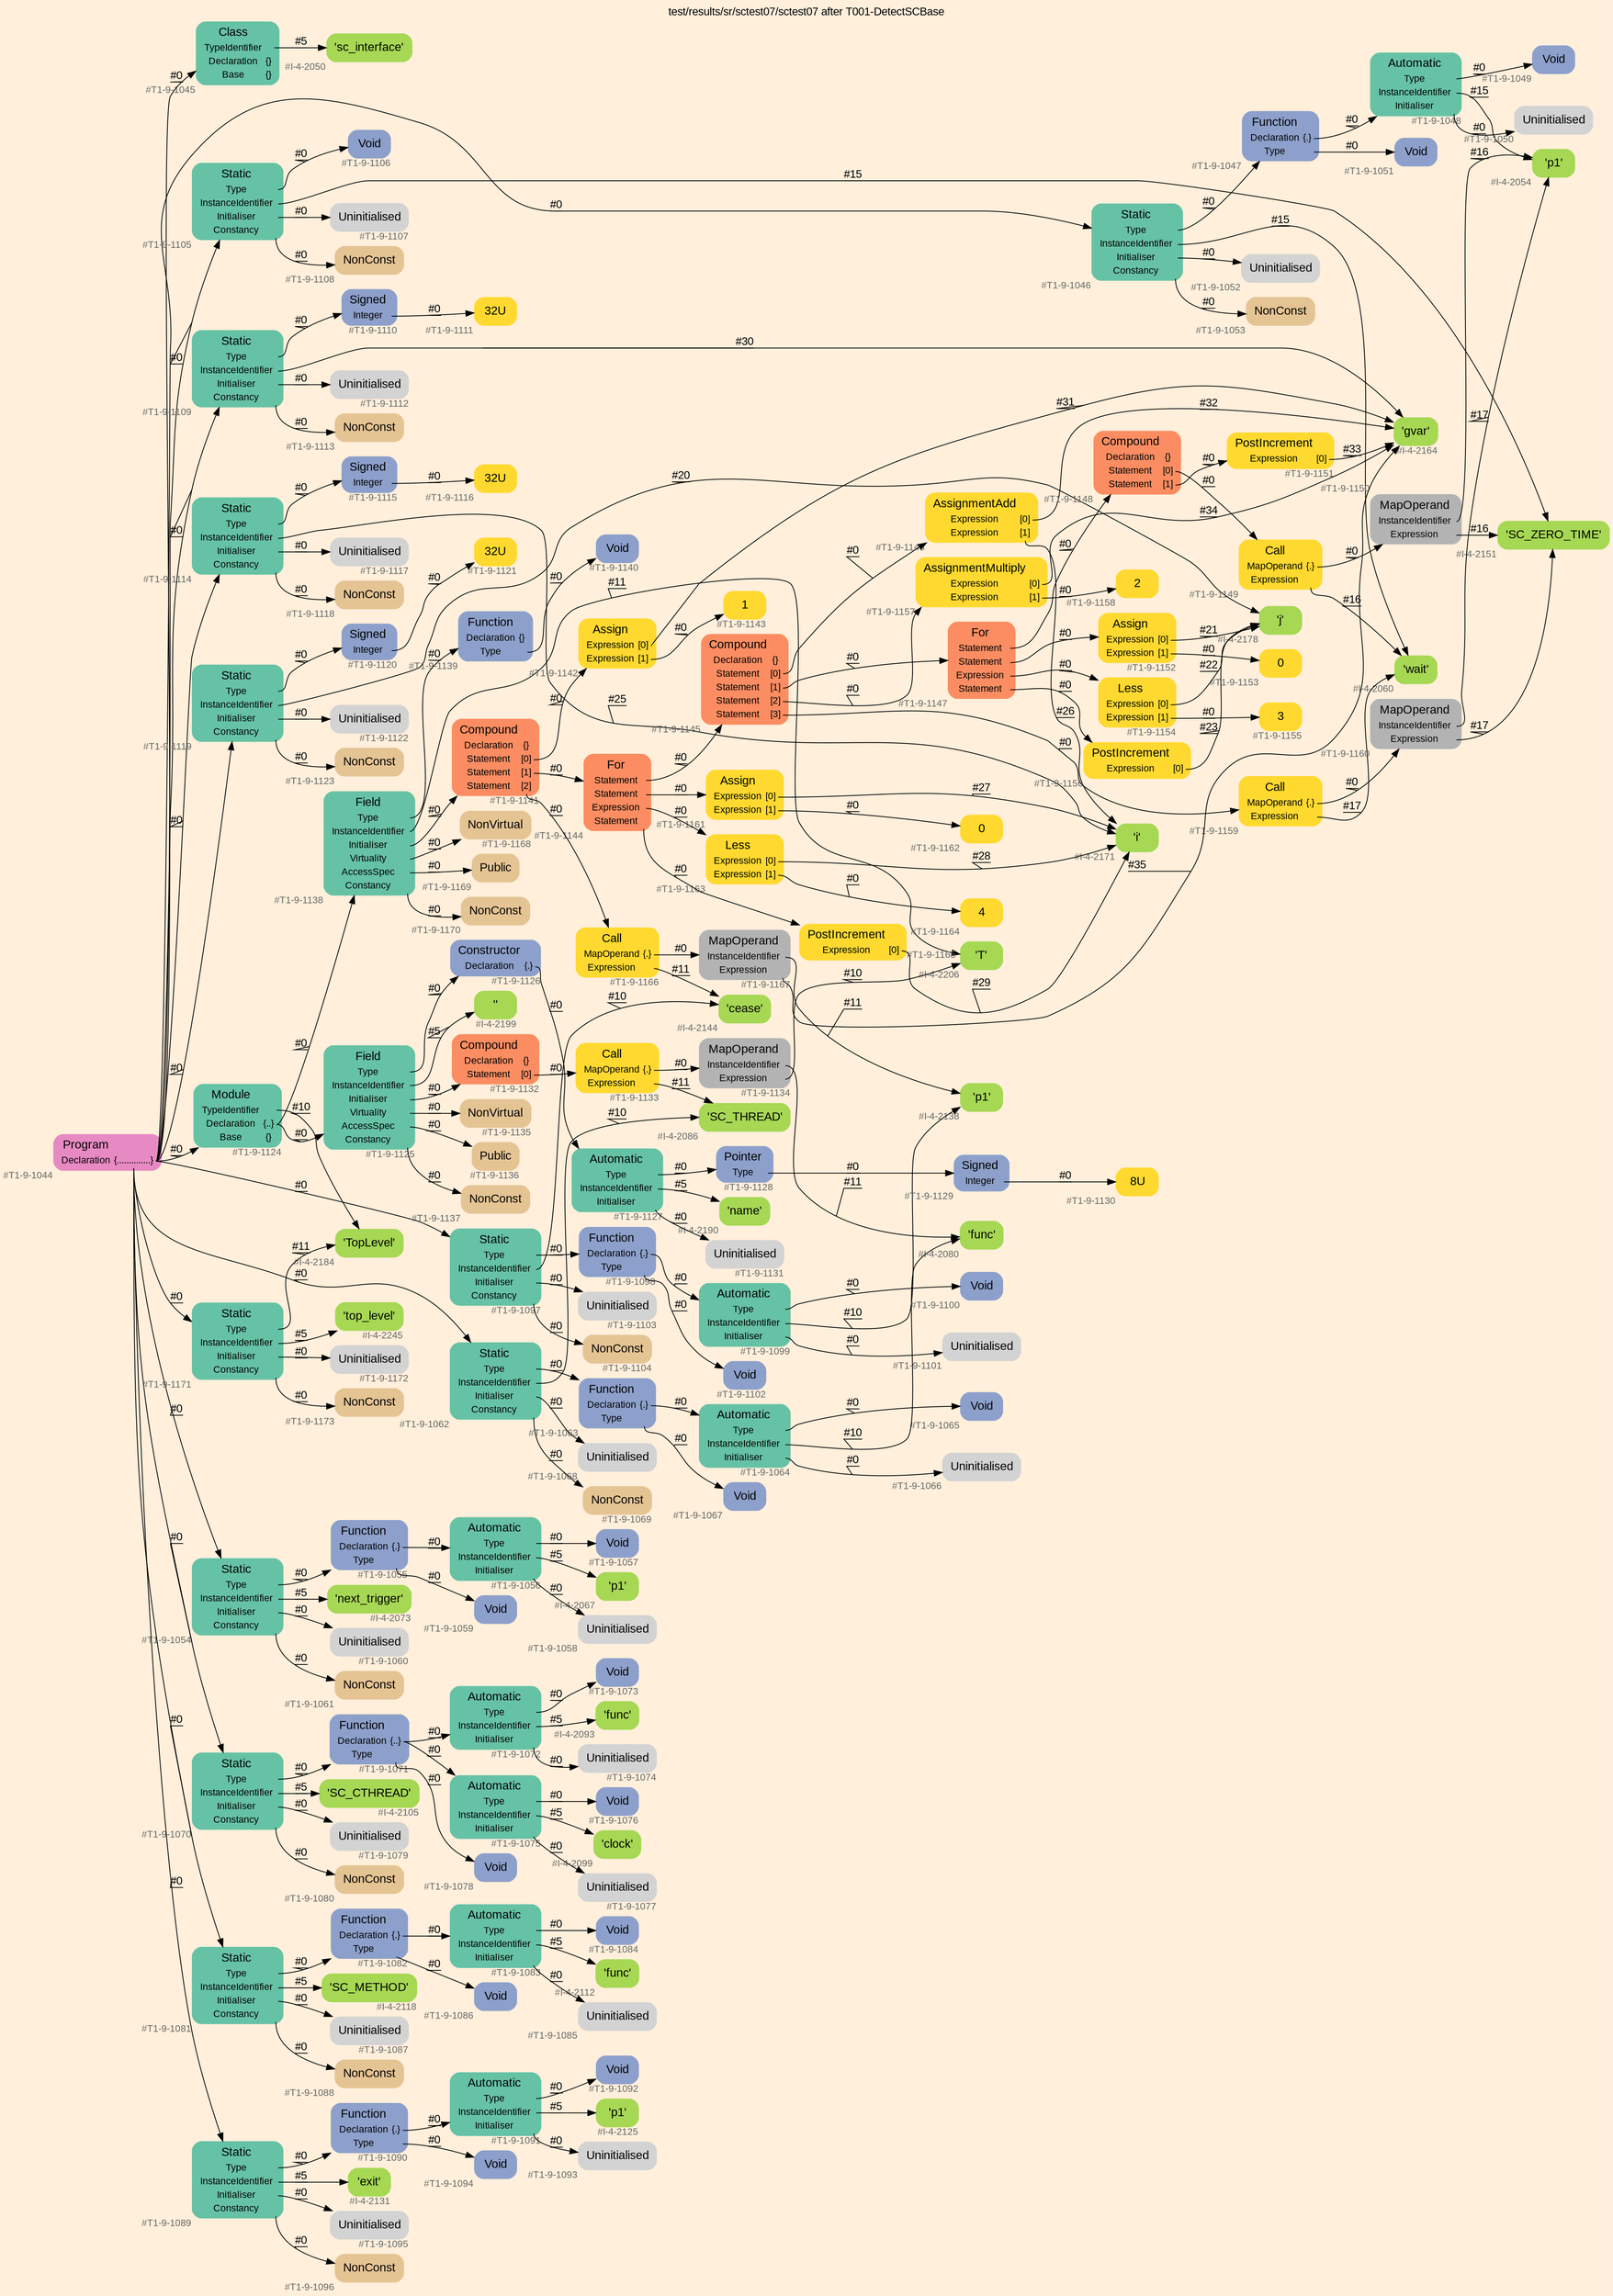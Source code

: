 digraph "test/results/sr/sctest07/sctest07 after T001-DetectSCBase" {
label = "test/results/sr/sctest07/sctest07 after T001-DetectSCBase"
labelloc = t
graph [
    rankdir = "LR"
    ranksep = 0.3
    bgcolor = antiquewhite1
    color = black
    fontcolor = black
    fontname = "Arial"
];
node [
    fontname = "Arial"
];
edge [
    fontname = "Arial"
];

// -------------------- node figure --------------------
// -------- block #T1-9-1044 ----------
"#T1-9-1044" [
    fillcolor = "/set28/4"
    xlabel = "#T1-9-1044"
    fontsize = "12"
    fontcolor = grey40
    shape = "plaintext"
    label = <<TABLE BORDER="0" CELLBORDER="0" CELLSPACING="0">
     <TR><TD><FONT COLOR="black" POINT-SIZE="15">Program</FONT></TD></TR>
     <TR><TD><FONT COLOR="black" POINT-SIZE="12">Declaration</FONT></TD><TD PORT="port0"><FONT COLOR="black" POINT-SIZE="12">{..............}</FONT></TD></TR>
    </TABLE>>
    style = "rounded,filled"
];

// -------- block #T1-9-1045 ----------
"#T1-9-1045" [
    fillcolor = "/set28/1"
    xlabel = "#T1-9-1045"
    fontsize = "12"
    fontcolor = grey40
    shape = "plaintext"
    label = <<TABLE BORDER="0" CELLBORDER="0" CELLSPACING="0">
     <TR><TD><FONT COLOR="black" POINT-SIZE="15">Class</FONT></TD></TR>
     <TR><TD><FONT COLOR="black" POINT-SIZE="12">TypeIdentifier</FONT></TD><TD PORT="port0"></TD></TR>
     <TR><TD><FONT COLOR="black" POINT-SIZE="12">Declaration</FONT></TD><TD PORT="port1"><FONT COLOR="black" POINT-SIZE="12">{}</FONT></TD></TR>
     <TR><TD><FONT COLOR="black" POINT-SIZE="12">Base</FONT></TD><TD PORT="port2"><FONT COLOR="black" POINT-SIZE="12">{}</FONT></TD></TR>
    </TABLE>>
    style = "rounded,filled"
];

// -------- block #I-4-2050 ----------
"#I-4-2050" [
    fillcolor = "/set28/5"
    xlabel = "#I-4-2050"
    fontsize = "12"
    fontcolor = grey40
    shape = "plaintext"
    label = <<TABLE BORDER="0" CELLBORDER="0" CELLSPACING="0">
     <TR><TD><FONT COLOR="black" POINT-SIZE="15">'sc_interface'</FONT></TD></TR>
    </TABLE>>
    style = "rounded,filled"
];

// -------- block #T1-9-1046 ----------
"#T1-9-1046" [
    fillcolor = "/set28/1"
    xlabel = "#T1-9-1046"
    fontsize = "12"
    fontcolor = grey40
    shape = "plaintext"
    label = <<TABLE BORDER="0" CELLBORDER="0" CELLSPACING="0">
     <TR><TD><FONT COLOR="black" POINT-SIZE="15">Static</FONT></TD></TR>
     <TR><TD><FONT COLOR="black" POINT-SIZE="12">Type</FONT></TD><TD PORT="port0"></TD></TR>
     <TR><TD><FONT COLOR="black" POINT-SIZE="12">InstanceIdentifier</FONT></TD><TD PORT="port1"></TD></TR>
     <TR><TD><FONT COLOR="black" POINT-SIZE="12">Initialiser</FONT></TD><TD PORT="port2"></TD></TR>
     <TR><TD><FONT COLOR="black" POINT-SIZE="12">Constancy</FONT></TD><TD PORT="port3"></TD></TR>
    </TABLE>>
    style = "rounded,filled"
];

// -------- block #T1-9-1047 ----------
"#T1-9-1047" [
    fillcolor = "/set28/3"
    xlabel = "#T1-9-1047"
    fontsize = "12"
    fontcolor = grey40
    shape = "plaintext"
    label = <<TABLE BORDER="0" CELLBORDER="0" CELLSPACING="0">
     <TR><TD><FONT COLOR="black" POINT-SIZE="15">Function</FONT></TD></TR>
     <TR><TD><FONT COLOR="black" POINT-SIZE="12">Declaration</FONT></TD><TD PORT="port0"><FONT COLOR="black" POINT-SIZE="12">{.}</FONT></TD></TR>
     <TR><TD><FONT COLOR="black" POINT-SIZE="12">Type</FONT></TD><TD PORT="port1"></TD></TR>
    </TABLE>>
    style = "rounded,filled"
];

// -------- block #T1-9-1048 ----------
"#T1-9-1048" [
    fillcolor = "/set28/1"
    xlabel = "#T1-9-1048"
    fontsize = "12"
    fontcolor = grey40
    shape = "plaintext"
    label = <<TABLE BORDER="0" CELLBORDER="0" CELLSPACING="0">
     <TR><TD><FONT COLOR="black" POINT-SIZE="15">Automatic</FONT></TD></TR>
     <TR><TD><FONT COLOR="black" POINT-SIZE="12">Type</FONT></TD><TD PORT="port0"></TD></TR>
     <TR><TD><FONT COLOR="black" POINT-SIZE="12">InstanceIdentifier</FONT></TD><TD PORT="port1"></TD></TR>
     <TR><TD><FONT COLOR="black" POINT-SIZE="12">Initialiser</FONT></TD><TD PORT="port2"></TD></TR>
    </TABLE>>
    style = "rounded,filled"
];

// -------- block #T1-9-1049 ----------
"#T1-9-1049" [
    fillcolor = "/set28/3"
    xlabel = "#T1-9-1049"
    fontsize = "12"
    fontcolor = grey40
    shape = "plaintext"
    label = <<TABLE BORDER="0" CELLBORDER="0" CELLSPACING="0">
     <TR><TD><FONT COLOR="black" POINT-SIZE="15">Void</FONT></TD></TR>
    </TABLE>>
    style = "rounded,filled"
];

// -------- block #I-4-2054 ----------
"#I-4-2054" [
    fillcolor = "/set28/5"
    xlabel = "#I-4-2054"
    fontsize = "12"
    fontcolor = grey40
    shape = "plaintext"
    label = <<TABLE BORDER="0" CELLBORDER="0" CELLSPACING="0">
     <TR><TD><FONT COLOR="black" POINT-SIZE="15">'p1'</FONT></TD></TR>
    </TABLE>>
    style = "rounded,filled"
];

// -------- block #T1-9-1050 ----------
"#T1-9-1050" [
    xlabel = "#T1-9-1050"
    fontsize = "12"
    fontcolor = grey40
    shape = "plaintext"
    label = <<TABLE BORDER="0" CELLBORDER="0" CELLSPACING="0">
     <TR><TD><FONT COLOR="black" POINT-SIZE="15">Uninitialised</FONT></TD></TR>
    </TABLE>>
    style = "rounded,filled"
];

// -------- block #T1-9-1051 ----------
"#T1-9-1051" [
    fillcolor = "/set28/3"
    xlabel = "#T1-9-1051"
    fontsize = "12"
    fontcolor = grey40
    shape = "plaintext"
    label = <<TABLE BORDER="0" CELLBORDER="0" CELLSPACING="0">
     <TR><TD><FONT COLOR="black" POINT-SIZE="15">Void</FONT></TD></TR>
    </TABLE>>
    style = "rounded,filled"
];

// -------- block #I-4-2060 ----------
"#I-4-2060" [
    fillcolor = "/set28/5"
    xlabel = "#I-4-2060"
    fontsize = "12"
    fontcolor = grey40
    shape = "plaintext"
    label = <<TABLE BORDER="0" CELLBORDER="0" CELLSPACING="0">
     <TR><TD><FONT COLOR="black" POINT-SIZE="15">'wait'</FONT></TD></TR>
    </TABLE>>
    style = "rounded,filled"
];

// -------- block #T1-9-1052 ----------
"#T1-9-1052" [
    xlabel = "#T1-9-1052"
    fontsize = "12"
    fontcolor = grey40
    shape = "plaintext"
    label = <<TABLE BORDER="0" CELLBORDER="0" CELLSPACING="0">
     <TR><TD><FONT COLOR="black" POINT-SIZE="15">Uninitialised</FONT></TD></TR>
    </TABLE>>
    style = "rounded,filled"
];

// -------- block #T1-9-1053 ----------
"#T1-9-1053" [
    fillcolor = "/set28/7"
    xlabel = "#T1-9-1053"
    fontsize = "12"
    fontcolor = grey40
    shape = "plaintext"
    label = <<TABLE BORDER="0" CELLBORDER="0" CELLSPACING="0">
     <TR><TD><FONT COLOR="black" POINT-SIZE="15">NonConst</FONT></TD></TR>
    </TABLE>>
    style = "rounded,filled"
];

// -------- block #T1-9-1054 ----------
"#T1-9-1054" [
    fillcolor = "/set28/1"
    xlabel = "#T1-9-1054"
    fontsize = "12"
    fontcolor = grey40
    shape = "plaintext"
    label = <<TABLE BORDER="0" CELLBORDER="0" CELLSPACING="0">
     <TR><TD><FONT COLOR="black" POINT-SIZE="15">Static</FONT></TD></TR>
     <TR><TD><FONT COLOR="black" POINT-SIZE="12">Type</FONT></TD><TD PORT="port0"></TD></TR>
     <TR><TD><FONT COLOR="black" POINT-SIZE="12">InstanceIdentifier</FONT></TD><TD PORT="port1"></TD></TR>
     <TR><TD><FONT COLOR="black" POINT-SIZE="12">Initialiser</FONT></TD><TD PORT="port2"></TD></TR>
     <TR><TD><FONT COLOR="black" POINT-SIZE="12">Constancy</FONT></TD><TD PORT="port3"></TD></TR>
    </TABLE>>
    style = "rounded,filled"
];

// -------- block #T1-9-1055 ----------
"#T1-9-1055" [
    fillcolor = "/set28/3"
    xlabel = "#T1-9-1055"
    fontsize = "12"
    fontcolor = grey40
    shape = "plaintext"
    label = <<TABLE BORDER="0" CELLBORDER="0" CELLSPACING="0">
     <TR><TD><FONT COLOR="black" POINT-SIZE="15">Function</FONT></TD></TR>
     <TR><TD><FONT COLOR="black" POINT-SIZE="12">Declaration</FONT></TD><TD PORT="port0"><FONT COLOR="black" POINT-SIZE="12">{.}</FONT></TD></TR>
     <TR><TD><FONT COLOR="black" POINT-SIZE="12">Type</FONT></TD><TD PORT="port1"></TD></TR>
    </TABLE>>
    style = "rounded,filled"
];

// -------- block #T1-9-1056 ----------
"#T1-9-1056" [
    fillcolor = "/set28/1"
    xlabel = "#T1-9-1056"
    fontsize = "12"
    fontcolor = grey40
    shape = "plaintext"
    label = <<TABLE BORDER="0" CELLBORDER="0" CELLSPACING="0">
     <TR><TD><FONT COLOR="black" POINT-SIZE="15">Automatic</FONT></TD></TR>
     <TR><TD><FONT COLOR="black" POINT-SIZE="12">Type</FONT></TD><TD PORT="port0"></TD></TR>
     <TR><TD><FONT COLOR="black" POINT-SIZE="12">InstanceIdentifier</FONT></TD><TD PORT="port1"></TD></TR>
     <TR><TD><FONT COLOR="black" POINT-SIZE="12">Initialiser</FONT></TD><TD PORT="port2"></TD></TR>
    </TABLE>>
    style = "rounded,filled"
];

// -------- block #T1-9-1057 ----------
"#T1-9-1057" [
    fillcolor = "/set28/3"
    xlabel = "#T1-9-1057"
    fontsize = "12"
    fontcolor = grey40
    shape = "plaintext"
    label = <<TABLE BORDER="0" CELLBORDER="0" CELLSPACING="0">
     <TR><TD><FONT COLOR="black" POINT-SIZE="15">Void</FONT></TD></TR>
    </TABLE>>
    style = "rounded,filled"
];

// -------- block #I-4-2067 ----------
"#I-4-2067" [
    fillcolor = "/set28/5"
    xlabel = "#I-4-2067"
    fontsize = "12"
    fontcolor = grey40
    shape = "plaintext"
    label = <<TABLE BORDER="0" CELLBORDER="0" CELLSPACING="0">
     <TR><TD><FONT COLOR="black" POINT-SIZE="15">'p1'</FONT></TD></TR>
    </TABLE>>
    style = "rounded,filled"
];

// -------- block #T1-9-1058 ----------
"#T1-9-1058" [
    xlabel = "#T1-9-1058"
    fontsize = "12"
    fontcolor = grey40
    shape = "plaintext"
    label = <<TABLE BORDER="0" CELLBORDER="0" CELLSPACING="0">
     <TR><TD><FONT COLOR="black" POINT-SIZE="15">Uninitialised</FONT></TD></TR>
    </TABLE>>
    style = "rounded,filled"
];

// -------- block #T1-9-1059 ----------
"#T1-9-1059" [
    fillcolor = "/set28/3"
    xlabel = "#T1-9-1059"
    fontsize = "12"
    fontcolor = grey40
    shape = "plaintext"
    label = <<TABLE BORDER="0" CELLBORDER="0" CELLSPACING="0">
     <TR><TD><FONT COLOR="black" POINT-SIZE="15">Void</FONT></TD></TR>
    </TABLE>>
    style = "rounded,filled"
];

// -------- block #I-4-2073 ----------
"#I-4-2073" [
    fillcolor = "/set28/5"
    xlabel = "#I-4-2073"
    fontsize = "12"
    fontcolor = grey40
    shape = "plaintext"
    label = <<TABLE BORDER="0" CELLBORDER="0" CELLSPACING="0">
     <TR><TD><FONT COLOR="black" POINT-SIZE="15">'next_trigger'</FONT></TD></TR>
    </TABLE>>
    style = "rounded,filled"
];

// -------- block #T1-9-1060 ----------
"#T1-9-1060" [
    xlabel = "#T1-9-1060"
    fontsize = "12"
    fontcolor = grey40
    shape = "plaintext"
    label = <<TABLE BORDER="0" CELLBORDER="0" CELLSPACING="0">
     <TR><TD><FONT COLOR="black" POINT-SIZE="15">Uninitialised</FONT></TD></TR>
    </TABLE>>
    style = "rounded,filled"
];

// -------- block #T1-9-1061 ----------
"#T1-9-1061" [
    fillcolor = "/set28/7"
    xlabel = "#T1-9-1061"
    fontsize = "12"
    fontcolor = grey40
    shape = "plaintext"
    label = <<TABLE BORDER="0" CELLBORDER="0" CELLSPACING="0">
     <TR><TD><FONT COLOR="black" POINT-SIZE="15">NonConst</FONT></TD></TR>
    </TABLE>>
    style = "rounded,filled"
];

// -------- block #T1-9-1062 ----------
"#T1-9-1062" [
    fillcolor = "/set28/1"
    xlabel = "#T1-9-1062"
    fontsize = "12"
    fontcolor = grey40
    shape = "plaintext"
    label = <<TABLE BORDER="0" CELLBORDER="0" CELLSPACING="0">
     <TR><TD><FONT COLOR="black" POINT-SIZE="15">Static</FONT></TD></TR>
     <TR><TD><FONT COLOR="black" POINT-SIZE="12">Type</FONT></TD><TD PORT="port0"></TD></TR>
     <TR><TD><FONT COLOR="black" POINT-SIZE="12">InstanceIdentifier</FONT></TD><TD PORT="port1"></TD></TR>
     <TR><TD><FONT COLOR="black" POINT-SIZE="12">Initialiser</FONT></TD><TD PORT="port2"></TD></TR>
     <TR><TD><FONT COLOR="black" POINT-SIZE="12">Constancy</FONT></TD><TD PORT="port3"></TD></TR>
    </TABLE>>
    style = "rounded,filled"
];

// -------- block #T1-9-1063 ----------
"#T1-9-1063" [
    fillcolor = "/set28/3"
    xlabel = "#T1-9-1063"
    fontsize = "12"
    fontcolor = grey40
    shape = "plaintext"
    label = <<TABLE BORDER="0" CELLBORDER="0" CELLSPACING="0">
     <TR><TD><FONT COLOR="black" POINT-SIZE="15">Function</FONT></TD></TR>
     <TR><TD><FONT COLOR="black" POINT-SIZE="12">Declaration</FONT></TD><TD PORT="port0"><FONT COLOR="black" POINT-SIZE="12">{.}</FONT></TD></TR>
     <TR><TD><FONT COLOR="black" POINT-SIZE="12">Type</FONT></TD><TD PORT="port1"></TD></TR>
    </TABLE>>
    style = "rounded,filled"
];

// -------- block #T1-9-1064 ----------
"#T1-9-1064" [
    fillcolor = "/set28/1"
    xlabel = "#T1-9-1064"
    fontsize = "12"
    fontcolor = grey40
    shape = "plaintext"
    label = <<TABLE BORDER="0" CELLBORDER="0" CELLSPACING="0">
     <TR><TD><FONT COLOR="black" POINT-SIZE="15">Automatic</FONT></TD></TR>
     <TR><TD><FONT COLOR="black" POINT-SIZE="12">Type</FONT></TD><TD PORT="port0"></TD></TR>
     <TR><TD><FONT COLOR="black" POINT-SIZE="12">InstanceIdentifier</FONT></TD><TD PORT="port1"></TD></TR>
     <TR><TD><FONT COLOR="black" POINT-SIZE="12">Initialiser</FONT></TD><TD PORT="port2"></TD></TR>
    </TABLE>>
    style = "rounded,filled"
];

// -------- block #T1-9-1065 ----------
"#T1-9-1065" [
    fillcolor = "/set28/3"
    xlabel = "#T1-9-1065"
    fontsize = "12"
    fontcolor = grey40
    shape = "plaintext"
    label = <<TABLE BORDER="0" CELLBORDER="0" CELLSPACING="0">
     <TR><TD><FONT COLOR="black" POINT-SIZE="15">Void</FONT></TD></TR>
    </TABLE>>
    style = "rounded,filled"
];

// -------- block #I-4-2080 ----------
"#I-4-2080" [
    fillcolor = "/set28/5"
    xlabel = "#I-4-2080"
    fontsize = "12"
    fontcolor = grey40
    shape = "plaintext"
    label = <<TABLE BORDER="0" CELLBORDER="0" CELLSPACING="0">
     <TR><TD><FONT COLOR="black" POINT-SIZE="15">'func'</FONT></TD></TR>
    </TABLE>>
    style = "rounded,filled"
];

// -------- block #T1-9-1066 ----------
"#T1-9-1066" [
    xlabel = "#T1-9-1066"
    fontsize = "12"
    fontcolor = grey40
    shape = "plaintext"
    label = <<TABLE BORDER="0" CELLBORDER="0" CELLSPACING="0">
     <TR><TD><FONT COLOR="black" POINT-SIZE="15">Uninitialised</FONT></TD></TR>
    </TABLE>>
    style = "rounded,filled"
];

// -------- block #T1-9-1067 ----------
"#T1-9-1067" [
    fillcolor = "/set28/3"
    xlabel = "#T1-9-1067"
    fontsize = "12"
    fontcolor = grey40
    shape = "plaintext"
    label = <<TABLE BORDER="0" CELLBORDER="0" CELLSPACING="0">
     <TR><TD><FONT COLOR="black" POINT-SIZE="15">Void</FONT></TD></TR>
    </TABLE>>
    style = "rounded,filled"
];

// -------- block #I-4-2086 ----------
"#I-4-2086" [
    fillcolor = "/set28/5"
    xlabel = "#I-4-2086"
    fontsize = "12"
    fontcolor = grey40
    shape = "plaintext"
    label = <<TABLE BORDER="0" CELLBORDER="0" CELLSPACING="0">
     <TR><TD><FONT COLOR="black" POINT-SIZE="15">'SC_THREAD'</FONT></TD></TR>
    </TABLE>>
    style = "rounded,filled"
];

// -------- block #T1-9-1068 ----------
"#T1-9-1068" [
    xlabel = "#T1-9-1068"
    fontsize = "12"
    fontcolor = grey40
    shape = "plaintext"
    label = <<TABLE BORDER="0" CELLBORDER="0" CELLSPACING="0">
     <TR><TD><FONT COLOR="black" POINT-SIZE="15">Uninitialised</FONT></TD></TR>
    </TABLE>>
    style = "rounded,filled"
];

// -------- block #T1-9-1069 ----------
"#T1-9-1069" [
    fillcolor = "/set28/7"
    xlabel = "#T1-9-1069"
    fontsize = "12"
    fontcolor = grey40
    shape = "plaintext"
    label = <<TABLE BORDER="0" CELLBORDER="0" CELLSPACING="0">
     <TR><TD><FONT COLOR="black" POINT-SIZE="15">NonConst</FONT></TD></TR>
    </TABLE>>
    style = "rounded,filled"
];

// -------- block #T1-9-1070 ----------
"#T1-9-1070" [
    fillcolor = "/set28/1"
    xlabel = "#T1-9-1070"
    fontsize = "12"
    fontcolor = grey40
    shape = "plaintext"
    label = <<TABLE BORDER="0" CELLBORDER="0" CELLSPACING="0">
     <TR><TD><FONT COLOR="black" POINT-SIZE="15">Static</FONT></TD></TR>
     <TR><TD><FONT COLOR="black" POINT-SIZE="12">Type</FONT></TD><TD PORT="port0"></TD></TR>
     <TR><TD><FONT COLOR="black" POINT-SIZE="12">InstanceIdentifier</FONT></TD><TD PORT="port1"></TD></TR>
     <TR><TD><FONT COLOR="black" POINT-SIZE="12">Initialiser</FONT></TD><TD PORT="port2"></TD></TR>
     <TR><TD><FONT COLOR="black" POINT-SIZE="12">Constancy</FONT></TD><TD PORT="port3"></TD></TR>
    </TABLE>>
    style = "rounded,filled"
];

// -------- block #T1-9-1071 ----------
"#T1-9-1071" [
    fillcolor = "/set28/3"
    xlabel = "#T1-9-1071"
    fontsize = "12"
    fontcolor = grey40
    shape = "plaintext"
    label = <<TABLE BORDER="0" CELLBORDER="0" CELLSPACING="0">
     <TR><TD><FONT COLOR="black" POINT-SIZE="15">Function</FONT></TD></TR>
     <TR><TD><FONT COLOR="black" POINT-SIZE="12">Declaration</FONT></TD><TD PORT="port0"><FONT COLOR="black" POINT-SIZE="12">{..}</FONT></TD></TR>
     <TR><TD><FONT COLOR="black" POINT-SIZE="12">Type</FONT></TD><TD PORT="port1"></TD></TR>
    </TABLE>>
    style = "rounded,filled"
];

// -------- block #T1-9-1072 ----------
"#T1-9-1072" [
    fillcolor = "/set28/1"
    xlabel = "#T1-9-1072"
    fontsize = "12"
    fontcolor = grey40
    shape = "plaintext"
    label = <<TABLE BORDER="0" CELLBORDER="0" CELLSPACING="0">
     <TR><TD><FONT COLOR="black" POINT-SIZE="15">Automatic</FONT></TD></TR>
     <TR><TD><FONT COLOR="black" POINT-SIZE="12">Type</FONT></TD><TD PORT="port0"></TD></TR>
     <TR><TD><FONT COLOR="black" POINT-SIZE="12">InstanceIdentifier</FONT></TD><TD PORT="port1"></TD></TR>
     <TR><TD><FONT COLOR="black" POINT-SIZE="12">Initialiser</FONT></TD><TD PORT="port2"></TD></TR>
    </TABLE>>
    style = "rounded,filled"
];

// -------- block #T1-9-1073 ----------
"#T1-9-1073" [
    fillcolor = "/set28/3"
    xlabel = "#T1-9-1073"
    fontsize = "12"
    fontcolor = grey40
    shape = "plaintext"
    label = <<TABLE BORDER="0" CELLBORDER="0" CELLSPACING="0">
     <TR><TD><FONT COLOR="black" POINT-SIZE="15">Void</FONT></TD></TR>
    </TABLE>>
    style = "rounded,filled"
];

// -------- block #I-4-2093 ----------
"#I-4-2093" [
    fillcolor = "/set28/5"
    xlabel = "#I-4-2093"
    fontsize = "12"
    fontcolor = grey40
    shape = "plaintext"
    label = <<TABLE BORDER="0" CELLBORDER="0" CELLSPACING="0">
     <TR><TD><FONT COLOR="black" POINT-SIZE="15">'func'</FONT></TD></TR>
    </TABLE>>
    style = "rounded,filled"
];

// -------- block #T1-9-1074 ----------
"#T1-9-1074" [
    xlabel = "#T1-9-1074"
    fontsize = "12"
    fontcolor = grey40
    shape = "plaintext"
    label = <<TABLE BORDER="0" CELLBORDER="0" CELLSPACING="0">
     <TR><TD><FONT COLOR="black" POINT-SIZE="15">Uninitialised</FONT></TD></TR>
    </TABLE>>
    style = "rounded,filled"
];

// -------- block #T1-9-1075 ----------
"#T1-9-1075" [
    fillcolor = "/set28/1"
    xlabel = "#T1-9-1075"
    fontsize = "12"
    fontcolor = grey40
    shape = "plaintext"
    label = <<TABLE BORDER="0" CELLBORDER="0" CELLSPACING="0">
     <TR><TD><FONT COLOR="black" POINT-SIZE="15">Automatic</FONT></TD></TR>
     <TR><TD><FONT COLOR="black" POINT-SIZE="12">Type</FONT></TD><TD PORT="port0"></TD></TR>
     <TR><TD><FONT COLOR="black" POINT-SIZE="12">InstanceIdentifier</FONT></TD><TD PORT="port1"></TD></TR>
     <TR><TD><FONT COLOR="black" POINT-SIZE="12">Initialiser</FONT></TD><TD PORT="port2"></TD></TR>
    </TABLE>>
    style = "rounded,filled"
];

// -------- block #T1-9-1076 ----------
"#T1-9-1076" [
    fillcolor = "/set28/3"
    xlabel = "#T1-9-1076"
    fontsize = "12"
    fontcolor = grey40
    shape = "plaintext"
    label = <<TABLE BORDER="0" CELLBORDER="0" CELLSPACING="0">
     <TR><TD><FONT COLOR="black" POINT-SIZE="15">Void</FONT></TD></TR>
    </TABLE>>
    style = "rounded,filled"
];

// -------- block #I-4-2099 ----------
"#I-4-2099" [
    fillcolor = "/set28/5"
    xlabel = "#I-4-2099"
    fontsize = "12"
    fontcolor = grey40
    shape = "plaintext"
    label = <<TABLE BORDER="0" CELLBORDER="0" CELLSPACING="0">
     <TR><TD><FONT COLOR="black" POINT-SIZE="15">'clock'</FONT></TD></TR>
    </TABLE>>
    style = "rounded,filled"
];

// -------- block #T1-9-1077 ----------
"#T1-9-1077" [
    xlabel = "#T1-9-1077"
    fontsize = "12"
    fontcolor = grey40
    shape = "plaintext"
    label = <<TABLE BORDER="0" CELLBORDER="0" CELLSPACING="0">
     <TR><TD><FONT COLOR="black" POINT-SIZE="15">Uninitialised</FONT></TD></TR>
    </TABLE>>
    style = "rounded,filled"
];

// -------- block #T1-9-1078 ----------
"#T1-9-1078" [
    fillcolor = "/set28/3"
    xlabel = "#T1-9-1078"
    fontsize = "12"
    fontcolor = grey40
    shape = "plaintext"
    label = <<TABLE BORDER="0" CELLBORDER="0" CELLSPACING="0">
     <TR><TD><FONT COLOR="black" POINT-SIZE="15">Void</FONT></TD></TR>
    </TABLE>>
    style = "rounded,filled"
];

// -------- block #I-4-2105 ----------
"#I-4-2105" [
    fillcolor = "/set28/5"
    xlabel = "#I-4-2105"
    fontsize = "12"
    fontcolor = grey40
    shape = "plaintext"
    label = <<TABLE BORDER="0" CELLBORDER="0" CELLSPACING="0">
     <TR><TD><FONT COLOR="black" POINT-SIZE="15">'SC_CTHREAD'</FONT></TD></TR>
    </TABLE>>
    style = "rounded,filled"
];

// -------- block #T1-9-1079 ----------
"#T1-9-1079" [
    xlabel = "#T1-9-1079"
    fontsize = "12"
    fontcolor = grey40
    shape = "plaintext"
    label = <<TABLE BORDER="0" CELLBORDER="0" CELLSPACING="0">
     <TR><TD><FONT COLOR="black" POINT-SIZE="15">Uninitialised</FONT></TD></TR>
    </TABLE>>
    style = "rounded,filled"
];

// -------- block #T1-9-1080 ----------
"#T1-9-1080" [
    fillcolor = "/set28/7"
    xlabel = "#T1-9-1080"
    fontsize = "12"
    fontcolor = grey40
    shape = "plaintext"
    label = <<TABLE BORDER="0" CELLBORDER="0" CELLSPACING="0">
     <TR><TD><FONT COLOR="black" POINT-SIZE="15">NonConst</FONT></TD></TR>
    </TABLE>>
    style = "rounded,filled"
];

// -------- block #T1-9-1081 ----------
"#T1-9-1081" [
    fillcolor = "/set28/1"
    xlabel = "#T1-9-1081"
    fontsize = "12"
    fontcolor = grey40
    shape = "plaintext"
    label = <<TABLE BORDER="0" CELLBORDER="0" CELLSPACING="0">
     <TR><TD><FONT COLOR="black" POINT-SIZE="15">Static</FONT></TD></TR>
     <TR><TD><FONT COLOR="black" POINT-SIZE="12">Type</FONT></TD><TD PORT="port0"></TD></TR>
     <TR><TD><FONT COLOR="black" POINT-SIZE="12">InstanceIdentifier</FONT></TD><TD PORT="port1"></TD></TR>
     <TR><TD><FONT COLOR="black" POINT-SIZE="12">Initialiser</FONT></TD><TD PORT="port2"></TD></TR>
     <TR><TD><FONT COLOR="black" POINT-SIZE="12">Constancy</FONT></TD><TD PORT="port3"></TD></TR>
    </TABLE>>
    style = "rounded,filled"
];

// -------- block #T1-9-1082 ----------
"#T1-9-1082" [
    fillcolor = "/set28/3"
    xlabel = "#T1-9-1082"
    fontsize = "12"
    fontcolor = grey40
    shape = "plaintext"
    label = <<TABLE BORDER="0" CELLBORDER="0" CELLSPACING="0">
     <TR><TD><FONT COLOR="black" POINT-SIZE="15">Function</FONT></TD></TR>
     <TR><TD><FONT COLOR="black" POINT-SIZE="12">Declaration</FONT></TD><TD PORT="port0"><FONT COLOR="black" POINT-SIZE="12">{.}</FONT></TD></TR>
     <TR><TD><FONT COLOR="black" POINT-SIZE="12">Type</FONT></TD><TD PORT="port1"></TD></TR>
    </TABLE>>
    style = "rounded,filled"
];

// -------- block #T1-9-1083 ----------
"#T1-9-1083" [
    fillcolor = "/set28/1"
    xlabel = "#T1-9-1083"
    fontsize = "12"
    fontcolor = grey40
    shape = "plaintext"
    label = <<TABLE BORDER="0" CELLBORDER="0" CELLSPACING="0">
     <TR><TD><FONT COLOR="black" POINT-SIZE="15">Automatic</FONT></TD></TR>
     <TR><TD><FONT COLOR="black" POINT-SIZE="12">Type</FONT></TD><TD PORT="port0"></TD></TR>
     <TR><TD><FONT COLOR="black" POINT-SIZE="12">InstanceIdentifier</FONT></TD><TD PORT="port1"></TD></TR>
     <TR><TD><FONT COLOR="black" POINT-SIZE="12">Initialiser</FONT></TD><TD PORT="port2"></TD></TR>
    </TABLE>>
    style = "rounded,filled"
];

// -------- block #T1-9-1084 ----------
"#T1-9-1084" [
    fillcolor = "/set28/3"
    xlabel = "#T1-9-1084"
    fontsize = "12"
    fontcolor = grey40
    shape = "plaintext"
    label = <<TABLE BORDER="0" CELLBORDER="0" CELLSPACING="0">
     <TR><TD><FONT COLOR="black" POINT-SIZE="15">Void</FONT></TD></TR>
    </TABLE>>
    style = "rounded,filled"
];

// -------- block #I-4-2112 ----------
"#I-4-2112" [
    fillcolor = "/set28/5"
    xlabel = "#I-4-2112"
    fontsize = "12"
    fontcolor = grey40
    shape = "plaintext"
    label = <<TABLE BORDER="0" CELLBORDER="0" CELLSPACING="0">
     <TR><TD><FONT COLOR="black" POINT-SIZE="15">'func'</FONT></TD></TR>
    </TABLE>>
    style = "rounded,filled"
];

// -------- block #T1-9-1085 ----------
"#T1-9-1085" [
    xlabel = "#T1-9-1085"
    fontsize = "12"
    fontcolor = grey40
    shape = "plaintext"
    label = <<TABLE BORDER="0" CELLBORDER="0" CELLSPACING="0">
     <TR><TD><FONT COLOR="black" POINT-SIZE="15">Uninitialised</FONT></TD></TR>
    </TABLE>>
    style = "rounded,filled"
];

// -------- block #T1-9-1086 ----------
"#T1-9-1086" [
    fillcolor = "/set28/3"
    xlabel = "#T1-9-1086"
    fontsize = "12"
    fontcolor = grey40
    shape = "plaintext"
    label = <<TABLE BORDER="0" CELLBORDER="0" CELLSPACING="0">
     <TR><TD><FONT COLOR="black" POINT-SIZE="15">Void</FONT></TD></TR>
    </TABLE>>
    style = "rounded,filled"
];

// -------- block #I-4-2118 ----------
"#I-4-2118" [
    fillcolor = "/set28/5"
    xlabel = "#I-4-2118"
    fontsize = "12"
    fontcolor = grey40
    shape = "plaintext"
    label = <<TABLE BORDER="0" CELLBORDER="0" CELLSPACING="0">
     <TR><TD><FONT COLOR="black" POINT-SIZE="15">'SC_METHOD'</FONT></TD></TR>
    </TABLE>>
    style = "rounded,filled"
];

// -------- block #T1-9-1087 ----------
"#T1-9-1087" [
    xlabel = "#T1-9-1087"
    fontsize = "12"
    fontcolor = grey40
    shape = "plaintext"
    label = <<TABLE BORDER="0" CELLBORDER="0" CELLSPACING="0">
     <TR><TD><FONT COLOR="black" POINT-SIZE="15">Uninitialised</FONT></TD></TR>
    </TABLE>>
    style = "rounded,filled"
];

// -------- block #T1-9-1088 ----------
"#T1-9-1088" [
    fillcolor = "/set28/7"
    xlabel = "#T1-9-1088"
    fontsize = "12"
    fontcolor = grey40
    shape = "plaintext"
    label = <<TABLE BORDER="0" CELLBORDER="0" CELLSPACING="0">
     <TR><TD><FONT COLOR="black" POINT-SIZE="15">NonConst</FONT></TD></TR>
    </TABLE>>
    style = "rounded,filled"
];

// -------- block #T1-9-1089 ----------
"#T1-9-1089" [
    fillcolor = "/set28/1"
    xlabel = "#T1-9-1089"
    fontsize = "12"
    fontcolor = grey40
    shape = "plaintext"
    label = <<TABLE BORDER="0" CELLBORDER="0" CELLSPACING="0">
     <TR><TD><FONT COLOR="black" POINT-SIZE="15">Static</FONT></TD></TR>
     <TR><TD><FONT COLOR="black" POINT-SIZE="12">Type</FONT></TD><TD PORT="port0"></TD></TR>
     <TR><TD><FONT COLOR="black" POINT-SIZE="12">InstanceIdentifier</FONT></TD><TD PORT="port1"></TD></TR>
     <TR><TD><FONT COLOR="black" POINT-SIZE="12">Initialiser</FONT></TD><TD PORT="port2"></TD></TR>
     <TR><TD><FONT COLOR="black" POINT-SIZE="12">Constancy</FONT></TD><TD PORT="port3"></TD></TR>
    </TABLE>>
    style = "rounded,filled"
];

// -------- block #T1-9-1090 ----------
"#T1-9-1090" [
    fillcolor = "/set28/3"
    xlabel = "#T1-9-1090"
    fontsize = "12"
    fontcolor = grey40
    shape = "plaintext"
    label = <<TABLE BORDER="0" CELLBORDER="0" CELLSPACING="0">
     <TR><TD><FONT COLOR="black" POINT-SIZE="15">Function</FONT></TD></TR>
     <TR><TD><FONT COLOR="black" POINT-SIZE="12">Declaration</FONT></TD><TD PORT="port0"><FONT COLOR="black" POINT-SIZE="12">{.}</FONT></TD></TR>
     <TR><TD><FONT COLOR="black" POINT-SIZE="12">Type</FONT></TD><TD PORT="port1"></TD></TR>
    </TABLE>>
    style = "rounded,filled"
];

// -------- block #T1-9-1091 ----------
"#T1-9-1091" [
    fillcolor = "/set28/1"
    xlabel = "#T1-9-1091"
    fontsize = "12"
    fontcolor = grey40
    shape = "plaintext"
    label = <<TABLE BORDER="0" CELLBORDER="0" CELLSPACING="0">
     <TR><TD><FONT COLOR="black" POINT-SIZE="15">Automatic</FONT></TD></TR>
     <TR><TD><FONT COLOR="black" POINT-SIZE="12">Type</FONT></TD><TD PORT="port0"></TD></TR>
     <TR><TD><FONT COLOR="black" POINT-SIZE="12">InstanceIdentifier</FONT></TD><TD PORT="port1"></TD></TR>
     <TR><TD><FONT COLOR="black" POINT-SIZE="12">Initialiser</FONT></TD><TD PORT="port2"></TD></TR>
    </TABLE>>
    style = "rounded,filled"
];

// -------- block #T1-9-1092 ----------
"#T1-9-1092" [
    fillcolor = "/set28/3"
    xlabel = "#T1-9-1092"
    fontsize = "12"
    fontcolor = grey40
    shape = "plaintext"
    label = <<TABLE BORDER="0" CELLBORDER="0" CELLSPACING="0">
     <TR><TD><FONT COLOR="black" POINT-SIZE="15">Void</FONT></TD></TR>
    </TABLE>>
    style = "rounded,filled"
];

// -------- block #I-4-2125 ----------
"#I-4-2125" [
    fillcolor = "/set28/5"
    xlabel = "#I-4-2125"
    fontsize = "12"
    fontcolor = grey40
    shape = "plaintext"
    label = <<TABLE BORDER="0" CELLBORDER="0" CELLSPACING="0">
     <TR><TD><FONT COLOR="black" POINT-SIZE="15">'p1'</FONT></TD></TR>
    </TABLE>>
    style = "rounded,filled"
];

// -------- block #T1-9-1093 ----------
"#T1-9-1093" [
    xlabel = "#T1-9-1093"
    fontsize = "12"
    fontcolor = grey40
    shape = "plaintext"
    label = <<TABLE BORDER="0" CELLBORDER="0" CELLSPACING="0">
     <TR><TD><FONT COLOR="black" POINT-SIZE="15">Uninitialised</FONT></TD></TR>
    </TABLE>>
    style = "rounded,filled"
];

// -------- block #T1-9-1094 ----------
"#T1-9-1094" [
    fillcolor = "/set28/3"
    xlabel = "#T1-9-1094"
    fontsize = "12"
    fontcolor = grey40
    shape = "plaintext"
    label = <<TABLE BORDER="0" CELLBORDER="0" CELLSPACING="0">
     <TR><TD><FONT COLOR="black" POINT-SIZE="15">Void</FONT></TD></TR>
    </TABLE>>
    style = "rounded,filled"
];

// -------- block #I-4-2131 ----------
"#I-4-2131" [
    fillcolor = "/set28/5"
    xlabel = "#I-4-2131"
    fontsize = "12"
    fontcolor = grey40
    shape = "plaintext"
    label = <<TABLE BORDER="0" CELLBORDER="0" CELLSPACING="0">
     <TR><TD><FONT COLOR="black" POINT-SIZE="15">'exit'</FONT></TD></TR>
    </TABLE>>
    style = "rounded,filled"
];

// -------- block #T1-9-1095 ----------
"#T1-9-1095" [
    xlabel = "#T1-9-1095"
    fontsize = "12"
    fontcolor = grey40
    shape = "plaintext"
    label = <<TABLE BORDER="0" CELLBORDER="0" CELLSPACING="0">
     <TR><TD><FONT COLOR="black" POINT-SIZE="15">Uninitialised</FONT></TD></TR>
    </TABLE>>
    style = "rounded,filled"
];

// -------- block #T1-9-1096 ----------
"#T1-9-1096" [
    fillcolor = "/set28/7"
    xlabel = "#T1-9-1096"
    fontsize = "12"
    fontcolor = grey40
    shape = "plaintext"
    label = <<TABLE BORDER="0" CELLBORDER="0" CELLSPACING="0">
     <TR><TD><FONT COLOR="black" POINT-SIZE="15">NonConst</FONT></TD></TR>
    </TABLE>>
    style = "rounded,filled"
];

// -------- block #T1-9-1097 ----------
"#T1-9-1097" [
    fillcolor = "/set28/1"
    xlabel = "#T1-9-1097"
    fontsize = "12"
    fontcolor = grey40
    shape = "plaintext"
    label = <<TABLE BORDER="0" CELLBORDER="0" CELLSPACING="0">
     <TR><TD><FONT COLOR="black" POINT-SIZE="15">Static</FONT></TD></TR>
     <TR><TD><FONT COLOR="black" POINT-SIZE="12">Type</FONT></TD><TD PORT="port0"></TD></TR>
     <TR><TD><FONT COLOR="black" POINT-SIZE="12">InstanceIdentifier</FONT></TD><TD PORT="port1"></TD></TR>
     <TR><TD><FONT COLOR="black" POINT-SIZE="12">Initialiser</FONT></TD><TD PORT="port2"></TD></TR>
     <TR><TD><FONT COLOR="black" POINT-SIZE="12">Constancy</FONT></TD><TD PORT="port3"></TD></TR>
    </TABLE>>
    style = "rounded,filled"
];

// -------- block #T1-9-1098 ----------
"#T1-9-1098" [
    fillcolor = "/set28/3"
    xlabel = "#T1-9-1098"
    fontsize = "12"
    fontcolor = grey40
    shape = "plaintext"
    label = <<TABLE BORDER="0" CELLBORDER="0" CELLSPACING="0">
     <TR><TD><FONT COLOR="black" POINT-SIZE="15">Function</FONT></TD></TR>
     <TR><TD><FONT COLOR="black" POINT-SIZE="12">Declaration</FONT></TD><TD PORT="port0"><FONT COLOR="black" POINT-SIZE="12">{.}</FONT></TD></TR>
     <TR><TD><FONT COLOR="black" POINT-SIZE="12">Type</FONT></TD><TD PORT="port1"></TD></TR>
    </TABLE>>
    style = "rounded,filled"
];

// -------- block #T1-9-1099 ----------
"#T1-9-1099" [
    fillcolor = "/set28/1"
    xlabel = "#T1-9-1099"
    fontsize = "12"
    fontcolor = grey40
    shape = "plaintext"
    label = <<TABLE BORDER="0" CELLBORDER="0" CELLSPACING="0">
     <TR><TD><FONT COLOR="black" POINT-SIZE="15">Automatic</FONT></TD></TR>
     <TR><TD><FONT COLOR="black" POINT-SIZE="12">Type</FONT></TD><TD PORT="port0"></TD></TR>
     <TR><TD><FONT COLOR="black" POINT-SIZE="12">InstanceIdentifier</FONT></TD><TD PORT="port1"></TD></TR>
     <TR><TD><FONT COLOR="black" POINT-SIZE="12">Initialiser</FONT></TD><TD PORT="port2"></TD></TR>
    </TABLE>>
    style = "rounded,filled"
];

// -------- block #T1-9-1100 ----------
"#T1-9-1100" [
    fillcolor = "/set28/3"
    xlabel = "#T1-9-1100"
    fontsize = "12"
    fontcolor = grey40
    shape = "plaintext"
    label = <<TABLE BORDER="0" CELLBORDER="0" CELLSPACING="0">
     <TR><TD><FONT COLOR="black" POINT-SIZE="15">Void</FONT></TD></TR>
    </TABLE>>
    style = "rounded,filled"
];

// -------- block #I-4-2138 ----------
"#I-4-2138" [
    fillcolor = "/set28/5"
    xlabel = "#I-4-2138"
    fontsize = "12"
    fontcolor = grey40
    shape = "plaintext"
    label = <<TABLE BORDER="0" CELLBORDER="0" CELLSPACING="0">
     <TR><TD><FONT COLOR="black" POINT-SIZE="15">'p1'</FONT></TD></TR>
    </TABLE>>
    style = "rounded,filled"
];

// -------- block #T1-9-1101 ----------
"#T1-9-1101" [
    xlabel = "#T1-9-1101"
    fontsize = "12"
    fontcolor = grey40
    shape = "plaintext"
    label = <<TABLE BORDER="0" CELLBORDER="0" CELLSPACING="0">
     <TR><TD><FONT COLOR="black" POINT-SIZE="15">Uninitialised</FONT></TD></TR>
    </TABLE>>
    style = "rounded,filled"
];

// -------- block #T1-9-1102 ----------
"#T1-9-1102" [
    fillcolor = "/set28/3"
    xlabel = "#T1-9-1102"
    fontsize = "12"
    fontcolor = grey40
    shape = "plaintext"
    label = <<TABLE BORDER="0" CELLBORDER="0" CELLSPACING="0">
     <TR><TD><FONT COLOR="black" POINT-SIZE="15">Void</FONT></TD></TR>
    </TABLE>>
    style = "rounded,filled"
];

// -------- block #I-4-2144 ----------
"#I-4-2144" [
    fillcolor = "/set28/5"
    xlabel = "#I-4-2144"
    fontsize = "12"
    fontcolor = grey40
    shape = "plaintext"
    label = <<TABLE BORDER="0" CELLBORDER="0" CELLSPACING="0">
     <TR><TD><FONT COLOR="black" POINT-SIZE="15">'cease'</FONT></TD></TR>
    </TABLE>>
    style = "rounded,filled"
];

// -------- block #T1-9-1103 ----------
"#T1-9-1103" [
    xlabel = "#T1-9-1103"
    fontsize = "12"
    fontcolor = grey40
    shape = "plaintext"
    label = <<TABLE BORDER="0" CELLBORDER="0" CELLSPACING="0">
     <TR><TD><FONT COLOR="black" POINT-SIZE="15">Uninitialised</FONT></TD></TR>
    </TABLE>>
    style = "rounded,filled"
];

// -------- block #T1-9-1104 ----------
"#T1-9-1104" [
    fillcolor = "/set28/7"
    xlabel = "#T1-9-1104"
    fontsize = "12"
    fontcolor = grey40
    shape = "plaintext"
    label = <<TABLE BORDER="0" CELLBORDER="0" CELLSPACING="0">
     <TR><TD><FONT COLOR="black" POINT-SIZE="15">NonConst</FONT></TD></TR>
    </TABLE>>
    style = "rounded,filled"
];

// -------- block #T1-9-1105 ----------
"#T1-9-1105" [
    fillcolor = "/set28/1"
    xlabel = "#T1-9-1105"
    fontsize = "12"
    fontcolor = grey40
    shape = "plaintext"
    label = <<TABLE BORDER="0" CELLBORDER="0" CELLSPACING="0">
     <TR><TD><FONT COLOR="black" POINT-SIZE="15">Static</FONT></TD></TR>
     <TR><TD><FONT COLOR="black" POINT-SIZE="12">Type</FONT></TD><TD PORT="port0"></TD></TR>
     <TR><TD><FONT COLOR="black" POINT-SIZE="12">InstanceIdentifier</FONT></TD><TD PORT="port1"></TD></TR>
     <TR><TD><FONT COLOR="black" POINT-SIZE="12">Initialiser</FONT></TD><TD PORT="port2"></TD></TR>
     <TR><TD><FONT COLOR="black" POINT-SIZE="12">Constancy</FONT></TD><TD PORT="port3"></TD></TR>
    </TABLE>>
    style = "rounded,filled"
];

// -------- block #T1-9-1106 ----------
"#T1-9-1106" [
    fillcolor = "/set28/3"
    xlabel = "#T1-9-1106"
    fontsize = "12"
    fontcolor = grey40
    shape = "plaintext"
    label = <<TABLE BORDER="0" CELLBORDER="0" CELLSPACING="0">
     <TR><TD><FONT COLOR="black" POINT-SIZE="15">Void</FONT></TD></TR>
    </TABLE>>
    style = "rounded,filled"
];

// -------- block #I-4-2151 ----------
"#I-4-2151" [
    fillcolor = "/set28/5"
    xlabel = "#I-4-2151"
    fontsize = "12"
    fontcolor = grey40
    shape = "plaintext"
    label = <<TABLE BORDER="0" CELLBORDER="0" CELLSPACING="0">
     <TR><TD><FONT COLOR="black" POINT-SIZE="15">'SC_ZERO_TIME'</FONT></TD></TR>
    </TABLE>>
    style = "rounded,filled"
];

// -------- block #T1-9-1107 ----------
"#T1-9-1107" [
    xlabel = "#T1-9-1107"
    fontsize = "12"
    fontcolor = grey40
    shape = "plaintext"
    label = <<TABLE BORDER="0" CELLBORDER="0" CELLSPACING="0">
     <TR><TD><FONT COLOR="black" POINT-SIZE="15">Uninitialised</FONT></TD></TR>
    </TABLE>>
    style = "rounded,filled"
];

// -------- block #T1-9-1108 ----------
"#T1-9-1108" [
    fillcolor = "/set28/7"
    xlabel = "#T1-9-1108"
    fontsize = "12"
    fontcolor = grey40
    shape = "plaintext"
    label = <<TABLE BORDER="0" CELLBORDER="0" CELLSPACING="0">
     <TR><TD><FONT COLOR="black" POINT-SIZE="15">NonConst</FONT></TD></TR>
    </TABLE>>
    style = "rounded,filled"
];

// -------- block #T1-9-1109 ----------
"#T1-9-1109" [
    fillcolor = "/set28/1"
    xlabel = "#T1-9-1109"
    fontsize = "12"
    fontcolor = grey40
    shape = "plaintext"
    label = <<TABLE BORDER="0" CELLBORDER="0" CELLSPACING="0">
     <TR><TD><FONT COLOR="black" POINT-SIZE="15">Static</FONT></TD></TR>
     <TR><TD><FONT COLOR="black" POINT-SIZE="12">Type</FONT></TD><TD PORT="port0"></TD></TR>
     <TR><TD><FONT COLOR="black" POINT-SIZE="12">InstanceIdentifier</FONT></TD><TD PORT="port1"></TD></TR>
     <TR><TD><FONT COLOR="black" POINT-SIZE="12">Initialiser</FONT></TD><TD PORT="port2"></TD></TR>
     <TR><TD><FONT COLOR="black" POINT-SIZE="12">Constancy</FONT></TD><TD PORT="port3"></TD></TR>
    </TABLE>>
    style = "rounded,filled"
];

// -------- block #T1-9-1110 ----------
"#T1-9-1110" [
    fillcolor = "/set28/3"
    xlabel = "#T1-9-1110"
    fontsize = "12"
    fontcolor = grey40
    shape = "plaintext"
    label = <<TABLE BORDER="0" CELLBORDER="0" CELLSPACING="0">
     <TR><TD><FONT COLOR="black" POINT-SIZE="15">Signed</FONT></TD></TR>
     <TR><TD><FONT COLOR="black" POINT-SIZE="12">Integer</FONT></TD><TD PORT="port0"></TD></TR>
    </TABLE>>
    style = "rounded,filled"
];

// -------- block #T1-9-1111 ----------
"#T1-9-1111" [
    fillcolor = "/set28/6"
    xlabel = "#T1-9-1111"
    fontsize = "12"
    fontcolor = grey40
    shape = "plaintext"
    label = <<TABLE BORDER="0" CELLBORDER="0" CELLSPACING="0">
     <TR><TD><FONT COLOR="black" POINT-SIZE="15">32U</FONT></TD></TR>
    </TABLE>>
    style = "rounded,filled"
];

// -------- block #I-4-2164 ----------
"#I-4-2164" [
    fillcolor = "/set28/5"
    xlabel = "#I-4-2164"
    fontsize = "12"
    fontcolor = grey40
    shape = "plaintext"
    label = <<TABLE BORDER="0" CELLBORDER="0" CELLSPACING="0">
     <TR><TD><FONT COLOR="black" POINT-SIZE="15">'gvar'</FONT></TD></TR>
    </TABLE>>
    style = "rounded,filled"
];

// -------- block #T1-9-1112 ----------
"#T1-9-1112" [
    xlabel = "#T1-9-1112"
    fontsize = "12"
    fontcolor = grey40
    shape = "plaintext"
    label = <<TABLE BORDER="0" CELLBORDER="0" CELLSPACING="0">
     <TR><TD><FONT COLOR="black" POINT-SIZE="15">Uninitialised</FONT></TD></TR>
    </TABLE>>
    style = "rounded,filled"
];

// -------- block #T1-9-1113 ----------
"#T1-9-1113" [
    fillcolor = "/set28/7"
    xlabel = "#T1-9-1113"
    fontsize = "12"
    fontcolor = grey40
    shape = "plaintext"
    label = <<TABLE BORDER="0" CELLBORDER="0" CELLSPACING="0">
     <TR><TD><FONT COLOR="black" POINT-SIZE="15">NonConst</FONT></TD></TR>
    </TABLE>>
    style = "rounded,filled"
];

// -------- block #T1-9-1114 ----------
"#T1-9-1114" [
    fillcolor = "/set28/1"
    xlabel = "#T1-9-1114"
    fontsize = "12"
    fontcolor = grey40
    shape = "plaintext"
    label = <<TABLE BORDER="0" CELLBORDER="0" CELLSPACING="0">
     <TR><TD><FONT COLOR="black" POINT-SIZE="15">Static</FONT></TD></TR>
     <TR><TD><FONT COLOR="black" POINT-SIZE="12">Type</FONT></TD><TD PORT="port0"></TD></TR>
     <TR><TD><FONT COLOR="black" POINT-SIZE="12">InstanceIdentifier</FONT></TD><TD PORT="port1"></TD></TR>
     <TR><TD><FONT COLOR="black" POINT-SIZE="12">Initialiser</FONT></TD><TD PORT="port2"></TD></TR>
     <TR><TD><FONT COLOR="black" POINT-SIZE="12">Constancy</FONT></TD><TD PORT="port3"></TD></TR>
    </TABLE>>
    style = "rounded,filled"
];

// -------- block #T1-9-1115 ----------
"#T1-9-1115" [
    fillcolor = "/set28/3"
    xlabel = "#T1-9-1115"
    fontsize = "12"
    fontcolor = grey40
    shape = "plaintext"
    label = <<TABLE BORDER="0" CELLBORDER="0" CELLSPACING="0">
     <TR><TD><FONT COLOR="black" POINT-SIZE="15">Signed</FONT></TD></TR>
     <TR><TD><FONT COLOR="black" POINT-SIZE="12">Integer</FONT></TD><TD PORT="port0"></TD></TR>
    </TABLE>>
    style = "rounded,filled"
];

// -------- block #T1-9-1116 ----------
"#T1-9-1116" [
    fillcolor = "/set28/6"
    xlabel = "#T1-9-1116"
    fontsize = "12"
    fontcolor = grey40
    shape = "plaintext"
    label = <<TABLE BORDER="0" CELLBORDER="0" CELLSPACING="0">
     <TR><TD><FONT COLOR="black" POINT-SIZE="15">32U</FONT></TD></TR>
    </TABLE>>
    style = "rounded,filled"
];

// -------- block #I-4-2171 ----------
"#I-4-2171" [
    fillcolor = "/set28/5"
    xlabel = "#I-4-2171"
    fontsize = "12"
    fontcolor = grey40
    shape = "plaintext"
    label = <<TABLE BORDER="0" CELLBORDER="0" CELLSPACING="0">
     <TR><TD><FONT COLOR="black" POINT-SIZE="15">'i'</FONT></TD></TR>
    </TABLE>>
    style = "rounded,filled"
];

// -------- block #T1-9-1117 ----------
"#T1-9-1117" [
    xlabel = "#T1-9-1117"
    fontsize = "12"
    fontcolor = grey40
    shape = "plaintext"
    label = <<TABLE BORDER="0" CELLBORDER="0" CELLSPACING="0">
     <TR><TD><FONT COLOR="black" POINT-SIZE="15">Uninitialised</FONT></TD></TR>
    </TABLE>>
    style = "rounded,filled"
];

// -------- block #T1-9-1118 ----------
"#T1-9-1118" [
    fillcolor = "/set28/7"
    xlabel = "#T1-9-1118"
    fontsize = "12"
    fontcolor = grey40
    shape = "plaintext"
    label = <<TABLE BORDER="0" CELLBORDER="0" CELLSPACING="0">
     <TR><TD><FONT COLOR="black" POINT-SIZE="15">NonConst</FONT></TD></TR>
    </TABLE>>
    style = "rounded,filled"
];

// -------- block #T1-9-1119 ----------
"#T1-9-1119" [
    fillcolor = "/set28/1"
    xlabel = "#T1-9-1119"
    fontsize = "12"
    fontcolor = grey40
    shape = "plaintext"
    label = <<TABLE BORDER="0" CELLBORDER="0" CELLSPACING="0">
     <TR><TD><FONT COLOR="black" POINT-SIZE="15">Static</FONT></TD></TR>
     <TR><TD><FONT COLOR="black" POINT-SIZE="12">Type</FONT></TD><TD PORT="port0"></TD></TR>
     <TR><TD><FONT COLOR="black" POINT-SIZE="12">InstanceIdentifier</FONT></TD><TD PORT="port1"></TD></TR>
     <TR><TD><FONT COLOR="black" POINT-SIZE="12">Initialiser</FONT></TD><TD PORT="port2"></TD></TR>
     <TR><TD><FONT COLOR="black" POINT-SIZE="12">Constancy</FONT></TD><TD PORT="port3"></TD></TR>
    </TABLE>>
    style = "rounded,filled"
];

// -------- block #T1-9-1120 ----------
"#T1-9-1120" [
    fillcolor = "/set28/3"
    xlabel = "#T1-9-1120"
    fontsize = "12"
    fontcolor = grey40
    shape = "plaintext"
    label = <<TABLE BORDER="0" CELLBORDER="0" CELLSPACING="0">
     <TR><TD><FONT COLOR="black" POINT-SIZE="15">Signed</FONT></TD></TR>
     <TR><TD><FONT COLOR="black" POINT-SIZE="12">Integer</FONT></TD><TD PORT="port0"></TD></TR>
    </TABLE>>
    style = "rounded,filled"
];

// -------- block #T1-9-1121 ----------
"#T1-9-1121" [
    fillcolor = "/set28/6"
    xlabel = "#T1-9-1121"
    fontsize = "12"
    fontcolor = grey40
    shape = "plaintext"
    label = <<TABLE BORDER="0" CELLBORDER="0" CELLSPACING="0">
     <TR><TD><FONT COLOR="black" POINT-SIZE="15">32U</FONT></TD></TR>
    </TABLE>>
    style = "rounded,filled"
];

// -------- block #I-4-2178 ----------
"#I-4-2178" [
    fillcolor = "/set28/5"
    xlabel = "#I-4-2178"
    fontsize = "12"
    fontcolor = grey40
    shape = "plaintext"
    label = <<TABLE BORDER="0" CELLBORDER="0" CELLSPACING="0">
     <TR><TD><FONT COLOR="black" POINT-SIZE="15">'j'</FONT></TD></TR>
    </TABLE>>
    style = "rounded,filled"
];

// -------- block #T1-9-1122 ----------
"#T1-9-1122" [
    xlabel = "#T1-9-1122"
    fontsize = "12"
    fontcolor = grey40
    shape = "plaintext"
    label = <<TABLE BORDER="0" CELLBORDER="0" CELLSPACING="0">
     <TR><TD><FONT COLOR="black" POINT-SIZE="15">Uninitialised</FONT></TD></TR>
    </TABLE>>
    style = "rounded,filled"
];

// -------- block #T1-9-1123 ----------
"#T1-9-1123" [
    fillcolor = "/set28/7"
    xlabel = "#T1-9-1123"
    fontsize = "12"
    fontcolor = grey40
    shape = "plaintext"
    label = <<TABLE BORDER="0" CELLBORDER="0" CELLSPACING="0">
     <TR><TD><FONT COLOR="black" POINT-SIZE="15">NonConst</FONT></TD></TR>
    </TABLE>>
    style = "rounded,filled"
];

// -------- block #T1-9-1124 ----------
"#T1-9-1124" [
    fillcolor = "/set28/1"
    xlabel = "#T1-9-1124"
    fontsize = "12"
    fontcolor = grey40
    shape = "plaintext"
    label = <<TABLE BORDER="0" CELLBORDER="0" CELLSPACING="0">
     <TR><TD><FONT COLOR="black" POINT-SIZE="15">Module</FONT></TD></TR>
     <TR><TD><FONT COLOR="black" POINT-SIZE="12">TypeIdentifier</FONT></TD><TD PORT="port0"></TD></TR>
     <TR><TD><FONT COLOR="black" POINT-SIZE="12">Declaration</FONT></TD><TD PORT="port1"><FONT COLOR="black" POINT-SIZE="12">{..}</FONT></TD></TR>
     <TR><TD><FONT COLOR="black" POINT-SIZE="12">Base</FONT></TD><TD PORT="port2"><FONT COLOR="black" POINT-SIZE="12">{}</FONT></TD></TR>
    </TABLE>>
    style = "rounded,filled"
];

// -------- block #I-4-2184 ----------
"#I-4-2184" [
    fillcolor = "/set28/5"
    xlabel = "#I-4-2184"
    fontsize = "12"
    fontcolor = grey40
    shape = "plaintext"
    label = <<TABLE BORDER="0" CELLBORDER="0" CELLSPACING="0">
     <TR><TD><FONT COLOR="black" POINT-SIZE="15">'TopLevel'</FONT></TD></TR>
    </TABLE>>
    style = "rounded,filled"
];

// -------- block #T1-9-1125 ----------
"#T1-9-1125" [
    fillcolor = "/set28/1"
    xlabel = "#T1-9-1125"
    fontsize = "12"
    fontcolor = grey40
    shape = "plaintext"
    label = <<TABLE BORDER="0" CELLBORDER="0" CELLSPACING="0">
     <TR><TD><FONT COLOR="black" POINT-SIZE="15">Field</FONT></TD></TR>
     <TR><TD><FONT COLOR="black" POINT-SIZE="12">Type</FONT></TD><TD PORT="port0"></TD></TR>
     <TR><TD><FONT COLOR="black" POINT-SIZE="12">InstanceIdentifier</FONT></TD><TD PORT="port1"></TD></TR>
     <TR><TD><FONT COLOR="black" POINT-SIZE="12">Initialiser</FONT></TD><TD PORT="port2"></TD></TR>
     <TR><TD><FONT COLOR="black" POINT-SIZE="12">Virtuality</FONT></TD><TD PORT="port3"></TD></TR>
     <TR><TD><FONT COLOR="black" POINT-SIZE="12">AccessSpec</FONT></TD><TD PORT="port4"></TD></TR>
     <TR><TD><FONT COLOR="black" POINT-SIZE="12">Constancy</FONT></TD><TD PORT="port5"></TD></TR>
    </TABLE>>
    style = "rounded,filled"
];

// -------- block #T1-9-1126 ----------
"#T1-9-1126" [
    fillcolor = "/set28/3"
    xlabel = "#T1-9-1126"
    fontsize = "12"
    fontcolor = grey40
    shape = "plaintext"
    label = <<TABLE BORDER="0" CELLBORDER="0" CELLSPACING="0">
     <TR><TD><FONT COLOR="black" POINT-SIZE="15">Constructor</FONT></TD></TR>
     <TR><TD><FONT COLOR="black" POINT-SIZE="12">Declaration</FONT></TD><TD PORT="port0"><FONT COLOR="black" POINT-SIZE="12">{.}</FONT></TD></TR>
    </TABLE>>
    style = "rounded,filled"
];

// -------- block #T1-9-1127 ----------
"#T1-9-1127" [
    fillcolor = "/set28/1"
    xlabel = "#T1-9-1127"
    fontsize = "12"
    fontcolor = grey40
    shape = "plaintext"
    label = <<TABLE BORDER="0" CELLBORDER="0" CELLSPACING="0">
     <TR><TD><FONT COLOR="black" POINT-SIZE="15">Automatic</FONT></TD></TR>
     <TR><TD><FONT COLOR="black" POINT-SIZE="12">Type</FONT></TD><TD PORT="port0"></TD></TR>
     <TR><TD><FONT COLOR="black" POINT-SIZE="12">InstanceIdentifier</FONT></TD><TD PORT="port1"></TD></TR>
     <TR><TD><FONT COLOR="black" POINT-SIZE="12">Initialiser</FONT></TD><TD PORT="port2"></TD></TR>
    </TABLE>>
    style = "rounded,filled"
];

// -------- block #T1-9-1128 ----------
"#T1-9-1128" [
    fillcolor = "/set28/3"
    xlabel = "#T1-9-1128"
    fontsize = "12"
    fontcolor = grey40
    shape = "plaintext"
    label = <<TABLE BORDER="0" CELLBORDER="0" CELLSPACING="0">
     <TR><TD><FONT COLOR="black" POINT-SIZE="15">Pointer</FONT></TD></TR>
     <TR><TD><FONT COLOR="black" POINT-SIZE="12">Type</FONT></TD><TD PORT="port0"></TD></TR>
    </TABLE>>
    style = "rounded,filled"
];

// -------- block #T1-9-1129 ----------
"#T1-9-1129" [
    fillcolor = "/set28/3"
    xlabel = "#T1-9-1129"
    fontsize = "12"
    fontcolor = grey40
    shape = "plaintext"
    label = <<TABLE BORDER="0" CELLBORDER="0" CELLSPACING="0">
     <TR><TD><FONT COLOR="black" POINT-SIZE="15">Signed</FONT></TD></TR>
     <TR><TD><FONT COLOR="black" POINT-SIZE="12">Integer</FONT></TD><TD PORT="port0"></TD></TR>
    </TABLE>>
    style = "rounded,filled"
];

// -------- block #T1-9-1130 ----------
"#T1-9-1130" [
    fillcolor = "/set28/6"
    xlabel = "#T1-9-1130"
    fontsize = "12"
    fontcolor = grey40
    shape = "plaintext"
    label = <<TABLE BORDER="0" CELLBORDER="0" CELLSPACING="0">
     <TR><TD><FONT COLOR="black" POINT-SIZE="15">8U</FONT></TD></TR>
    </TABLE>>
    style = "rounded,filled"
];

// -------- block #I-4-2190 ----------
"#I-4-2190" [
    fillcolor = "/set28/5"
    xlabel = "#I-4-2190"
    fontsize = "12"
    fontcolor = grey40
    shape = "plaintext"
    label = <<TABLE BORDER="0" CELLBORDER="0" CELLSPACING="0">
     <TR><TD><FONT COLOR="black" POINT-SIZE="15">'name'</FONT></TD></TR>
    </TABLE>>
    style = "rounded,filled"
];

// -------- block #T1-9-1131 ----------
"#T1-9-1131" [
    xlabel = "#T1-9-1131"
    fontsize = "12"
    fontcolor = grey40
    shape = "plaintext"
    label = <<TABLE BORDER="0" CELLBORDER="0" CELLSPACING="0">
     <TR><TD><FONT COLOR="black" POINT-SIZE="15">Uninitialised</FONT></TD></TR>
    </TABLE>>
    style = "rounded,filled"
];

// -------- block #I-4-2199 ----------
"#I-4-2199" [
    fillcolor = "/set28/5"
    xlabel = "#I-4-2199"
    fontsize = "12"
    fontcolor = grey40
    shape = "plaintext"
    label = <<TABLE BORDER="0" CELLBORDER="0" CELLSPACING="0">
     <TR><TD><FONT COLOR="black" POINT-SIZE="15">''</FONT></TD></TR>
    </TABLE>>
    style = "rounded,filled"
];

// -------- block #T1-9-1132 ----------
"#T1-9-1132" [
    fillcolor = "/set28/2"
    xlabel = "#T1-9-1132"
    fontsize = "12"
    fontcolor = grey40
    shape = "plaintext"
    label = <<TABLE BORDER="0" CELLBORDER="0" CELLSPACING="0">
     <TR><TD><FONT COLOR="black" POINT-SIZE="15">Compound</FONT></TD></TR>
     <TR><TD><FONT COLOR="black" POINT-SIZE="12">Declaration</FONT></TD><TD PORT="port0"><FONT COLOR="black" POINT-SIZE="12">{}</FONT></TD></TR>
     <TR><TD><FONT COLOR="black" POINT-SIZE="12">Statement</FONT></TD><TD PORT="port1"><FONT COLOR="black" POINT-SIZE="12">[0]</FONT></TD></TR>
    </TABLE>>
    style = "rounded,filled"
];

// -------- block #T1-9-1133 ----------
"#T1-9-1133" [
    fillcolor = "/set28/6"
    xlabel = "#T1-9-1133"
    fontsize = "12"
    fontcolor = grey40
    shape = "plaintext"
    label = <<TABLE BORDER="0" CELLBORDER="0" CELLSPACING="0">
     <TR><TD><FONT COLOR="black" POINT-SIZE="15">Call</FONT></TD></TR>
     <TR><TD><FONT COLOR="black" POINT-SIZE="12">MapOperand</FONT></TD><TD PORT="port0"><FONT COLOR="black" POINT-SIZE="12">{.}</FONT></TD></TR>
     <TR><TD><FONT COLOR="black" POINT-SIZE="12">Expression</FONT></TD><TD PORT="port1"></TD></TR>
    </TABLE>>
    style = "rounded,filled"
];

// -------- block #T1-9-1134 ----------
"#T1-9-1134" [
    fillcolor = "/set28/8"
    xlabel = "#T1-9-1134"
    fontsize = "12"
    fontcolor = grey40
    shape = "plaintext"
    label = <<TABLE BORDER="0" CELLBORDER="0" CELLSPACING="0">
     <TR><TD><FONT COLOR="black" POINT-SIZE="15">MapOperand</FONT></TD></TR>
     <TR><TD><FONT COLOR="black" POINT-SIZE="12">InstanceIdentifier</FONT></TD><TD PORT="port0"></TD></TR>
     <TR><TD><FONT COLOR="black" POINT-SIZE="12">Expression</FONT></TD><TD PORT="port1"></TD></TR>
    </TABLE>>
    style = "rounded,filled"
];

// -------- block #I-4-2206 ----------
"#I-4-2206" [
    fillcolor = "/set28/5"
    xlabel = "#I-4-2206"
    fontsize = "12"
    fontcolor = grey40
    shape = "plaintext"
    label = <<TABLE BORDER="0" CELLBORDER="0" CELLSPACING="0">
     <TR><TD><FONT COLOR="black" POINT-SIZE="15">'T'</FONT></TD></TR>
    </TABLE>>
    style = "rounded,filled"
];

// -------- block #T1-9-1135 ----------
"#T1-9-1135" [
    fillcolor = "/set28/7"
    xlabel = "#T1-9-1135"
    fontsize = "12"
    fontcolor = grey40
    shape = "plaintext"
    label = <<TABLE BORDER="0" CELLBORDER="0" CELLSPACING="0">
     <TR><TD><FONT COLOR="black" POINT-SIZE="15">NonVirtual</FONT></TD></TR>
    </TABLE>>
    style = "rounded,filled"
];

// -------- block #T1-9-1136 ----------
"#T1-9-1136" [
    fillcolor = "/set28/7"
    xlabel = "#T1-9-1136"
    fontsize = "12"
    fontcolor = grey40
    shape = "plaintext"
    label = <<TABLE BORDER="0" CELLBORDER="0" CELLSPACING="0">
     <TR><TD><FONT COLOR="black" POINT-SIZE="15">Public</FONT></TD></TR>
    </TABLE>>
    style = "rounded,filled"
];

// -------- block #T1-9-1137 ----------
"#T1-9-1137" [
    fillcolor = "/set28/7"
    xlabel = "#T1-9-1137"
    fontsize = "12"
    fontcolor = grey40
    shape = "plaintext"
    label = <<TABLE BORDER="0" CELLBORDER="0" CELLSPACING="0">
     <TR><TD><FONT COLOR="black" POINT-SIZE="15">NonConst</FONT></TD></TR>
    </TABLE>>
    style = "rounded,filled"
];

// -------- block #T1-9-1138 ----------
"#T1-9-1138" [
    fillcolor = "/set28/1"
    xlabel = "#T1-9-1138"
    fontsize = "12"
    fontcolor = grey40
    shape = "plaintext"
    label = <<TABLE BORDER="0" CELLBORDER="0" CELLSPACING="0">
     <TR><TD><FONT COLOR="black" POINT-SIZE="15">Field</FONT></TD></TR>
     <TR><TD><FONT COLOR="black" POINT-SIZE="12">Type</FONT></TD><TD PORT="port0"></TD></TR>
     <TR><TD><FONT COLOR="black" POINT-SIZE="12">InstanceIdentifier</FONT></TD><TD PORT="port1"></TD></TR>
     <TR><TD><FONT COLOR="black" POINT-SIZE="12">Initialiser</FONT></TD><TD PORT="port2"></TD></TR>
     <TR><TD><FONT COLOR="black" POINT-SIZE="12">Virtuality</FONT></TD><TD PORT="port3"></TD></TR>
     <TR><TD><FONT COLOR="black" POINT-SIZE="12">AccessSpec</FONT></TD><TD PORT="port4"></TD></TR>
     <TR><TD><FONT COLOR="black" POINT-SIZE="12">Constancy</FONT></TD><TD PORT="port5"></TD></TR>
    </TABLE>>
    style = "rounded,filled"
];

// -------- block #T1-9-1139 ----------
"#T1-9-1139" [
    fillcolor = "/set28/3"
    xlabel = "#T1-9-1139"
    fontsize = "12"
    fontcolor = grey40
    shape = "plaintext"
    label = <<TABLE BORDER="0" CELLBORDER="0" CELLSPACING="0">
     <TR><TD><FONT COLOR="black" POINT-SIZE="15">Function</FONT></TD></TR>
     <TR><TD><FONT COLOR="black" POINT-SIZE="12">Declaration</FONT></TD><TD PORT="port0"><FONT COLOR="black" POINT-SIZE="12">{}</FONT></TD></TR>
     <TR><TD><FONT COLOR="black" POINT-SIZE="12">Type</FONT></TD><TD PORT="port1"></TD></TR>
    </TABLE>>
    style = "rounded,filled"
];

// -------- block #T1-9-1140 ----------
"#T1-9-1140" [
    fillcolor = "/set28/3"
    xlabel = "#T1-9-1140"
    fontsize = "12"
    fontcolor = grey40
    shape = "plaintext"
    label = <<TABLE BORDER="0" CELLBORDER="0" CELLSPACING="0">
     <TR><TD><FONT COLOR="black" POINT-SIZE="15">Void</FONT></TD></TR>
    </TABLE>>
    style = "rounded,filled"
];

// -------- block #T1-9-1141 ----------
"#T1-9-1141" [
    fillcolor = "/set28/2"
    xlabel = "#T1-9-1141"
    fontsize = "12"
    fontcolor = grey40
    shape = "plaintext"
    label = <<TABLE BORDER="0" CELLBORDER="0" CELLSPACING="0">
     <TR><TD><FONT COLOR="black" POINT-SIZE="15">Compound</FONT></TD></TR>
     <TR><TD><FONT COLOR="black" POINT-SIZE="12">Declaration</FONT></TD><TD PORT="port0"><FONT COLOR="black" POINT-SIZE="12">{}</FONT></TD></TR>
     <TR><TD><FONT COLOR="black" POINT-SIZE="12">Statement</FONT></TD><TD PORT="port1"><FONT COLOR="black" POINT-SIZE="12">[0]</FONT></TD></TR>
     <TR><TD><FONT COLOR="black" POINT-SIZE="12">Statement</FONT></TD><TD PORT="port2"><FONT COLOR="black" POINT-SIZE="12">[1]</FONT></TD></TR>
     <TR><TD><FONT COLOR="black" POINT-SIZE="12">Statement</FONT></TD><TD PORT="port3"><FONT COLOR="black" POINT-SIZE="12">[2]</FONT></TD></TR>
    </TABLE>>
    style = "rounded,filled"
];

// -------- block #T1-9-1142 ----------
"#T1-9-1142" [
    fillcolor = "/set28/6"
    xlabel = "#T1-9-1142"
    fontsize = "12"
    fontcolor = grey40
    shape = "plaintext"
    label = <<TABLE BORDER="0" CELLBORDER="0" CELLSPACING="0">
     <TR><TD><FONT COLOR="black" POINT-SIZE="15">Assign</FONT></TD></TR>
     <TR><TD><FONT COLOR="black" POINT-SIZE="12">Expression</FONT></TD><TD PORT="port0"><FONT COLOR="black" POINT-SIZE="12">[0]</FONT></TD></TR>
     <TR><TD><FONT COLOR="black" POINT-SIZE="12">Expression</FONT></TD><TD PORT="port1"><FONT COLOR="black" POINT-SIZE="12">[1]</FONT></TD></TR>
    </TABLE>>
    style = "rounded,filled"
];

// -------- block #T1-9-1143 ----------
"#T1-9-1143" [
    fillcolor = "/set28/6"
    xlabel = "#T1-9-1143"
    fontsize = "12"
    fontcolor = grey40
    shape = "plaintext"
    label = <<TABLE BORDER="0" CELLBORDER="0" CELLSPACING="0">
     <TR><TD><FONT COLOR="black" POINT-SIZE="15">1</FONT></TD></TR>
    </TABLE>>
    style = "rounded,filled"
];

// -------- block #T1-9-1144 ----------
"#T1-9-1144" [
    fillcolor = "/set28/2"
    xlabel = "#T1-9-1144"
    fontsize = "12"
    fontcolor = grey40
    shape = "plaintext"
    label = <<TABLE BORDER="0" CELLBORDER="0" CELLSPACING="0">
     <TR><TD><FONT COLOR="black" POINT-SIZE="15">For</FONT></TD></TR>
     <TR><TD><FONT COLOR="black" POINT-SIZE="12">Statement</FONT></TD><TD PORT="port0"></TD></TR>
     <TR><TD><FONT COLOR="black" POINT-SIZE="12">Statement</FONT></TD><TD PORT="port1"></TD></TR>
     <TR><TD><FONT COLOR="black" POINT-SIZE="12">Expression</FONT></TD><TD PORT="port2"></TD></TR>
     <TR><TD><FONT COLOR="black" POINT-SIZE="12">Statement</FONT></TD><TD PORT="port3"></TD></TR>
    </TABLE>>
    style = "rounded,filled"
];

// -------- block #T1-9-1145 ----------
"#T1-9-1145" [
    fillcolor = "/set28/2"
    xlabel = "#T1-9-1145"
    fontsize = "12"
    fontcolor = grey40
    shape = "plaintext"
    label = <<TABLE BORDER="0" CELLBORDER="0" CELLSPACING="0">
     <TR><TD><FONT COLOR="black" POINT-SIZE="15">Compound</FONT></TD></TR>
     <TR><TD><FONT COLOR="black" POINT-SIZE="12">Declaration</FONT></TD><TD PORT="port0"><FONT COLOR="black" POINT-SIZE="12">{}</FONT></TD></TR>
     <TR><TD><FONT COLOR="black" POINT-SIZE="12">Statement</FONT></TD><TD PORT="port1"><FONT COLOR="black" POINT-SIZE="12">[0]</FONT></TD></TR>
     <TR><TD><FONT COLOR="black" POINT-SIZE="12">Statement</FONT></TD><TD PORT="port2"><FONT COLOR="black" POINT-SIZE="12">[1]</FONT></TD></TR>
     <TR><TD><FONT COLOR="black" POINT-SIZE="12">Statement</FONT></TD><TD PORT="port3"><FONT COLOR="black" POINT-SIZE="12">[2]</FONT></TD></TR>
     <TR><TD><FONT COLOR="black" POINT-SIZE="12">Statement</FONT></TD><TD PORT="port4"><FONT COLOR="black" POINT-SIZE="12">[3]</FONT></TD></TR>
    </TABLE>>
    style = "rounded,filled"
];

// -------- block #T1-9-1146 ----------
"#T1-9-1146" [
    fillcolor = "/set28/6"
    xlabel = "#T1-9-1146"
    fontsize = "12"
    fontcolor = grey40
    shape = "plaintext"
    label = <<TABLE BORDER="0" CELLBORDER="0" CELLSPACING="0">
     <TR><TD><FONT COLOR="black" POINT-SIZE="15">AssignmentAdd</FONT></TD></TR>
     <TR><TD><FONT COLOR="black" POINT-SIZE="12">Expression</FONT></TD><TD PORT="port0"><FONT COLOR="black" POINT-SIZE="12">[0]</FONT></TD></TR>
     <TR><TD><FONT COLOR="black" POINT-SIZE="12">Expression</FONT></TD><TD PORT="port1"><FONT COLOR="black" POINT-SIZE="12">[1]</FONT></TD></TR>
    </TABLE>>
    style = "rounded,filled"
];

// -------- block #T1-9-1147 ----------
"#T1-9-1147" [
    fillcolor = "/set28/2"
    xlabel = "#T1-9-1147"
    fontsize = "12"
    fontcolor = grey40
    shape = "plaintext"
    label = <<TABLE BORDER="0" CELLBORDER="0" CELLSPACING="0">
     <TR><TD><FONT COLOR="black" POINT-SIZE="15">For</FONT></TD></TR>
     <TR><TD><FONT COLOR="black" POINT-SIZE="12">Statement</FONT></TD><TD PORT="port0"></TD></TR>
     <TR><TD><FONT COLOR="black" POINT-SIZE="12">Statement</FONT></TD><TD PORT="port1"></TD></TR>
     <TR><TD><FONT COLOR="black" POINT-SIZE="12">Expression</FONT></TD><TD PORT="port2"></TD></TR>
     <TR><TD><FONT COLOR="black" POINT-SIZE="12">Statement</FONT></TD><TD PORT="port3"></TD></TR>
    </TABLE>>
    style = "rounded,filled"
];

// -------- block #T1-9-1148 ----------
"#T1-9-1148" [
    fillcolor = "/set28/2"
    xlabel = "#T1-9-1148"
    fontsize = "12"
    fontcolor = grey40
    shape = "plaintext"
    label = <<TABLE BORDER="0" CELLBORDER="0" CELLSPACING="0">
     <TR><TD><FONT COLOR="black" POINT-SIZE="15">Compound</FONT></TD></TR>
     <TR><TD><FONT COLOR="black" POINT-SIZE="12">Declaration</FONT></TD><TD PORT="port0"><FONT COLOR="black" POINT-SIZE="12">{}</FONT></TD></TR>
     <TR><TD><FONT COLOR="black" POINT-SIZE="12">Statement</FONT></TD><TD PORT="port1"><FONT COLOR="black" POINT-SIZE="12">[0]</FONT></TD></TR>
     <TR><TD><FONT COLOR="black" POINT-SIZE="12">Statement</FONT></TD><TD PORT="port2"><FONT COLOR="black" POINT-SIZE="12">[1]</FONT></TD></TR>
    </TABLE>>
    style = "rounded,filled"
];

// -------- block #T1-9-1149 ----------
"#T1-9-1149" [
    fillcolor = "/set28/6"
    xlabel = "#T1-9-1149"
    fontsize = "12"
    fontcolor = grey40
    shape = "plaintext"
    label = <<TABLE BORDER="0" CELLBORDER="0" CELLSPACING="0">
     <TR><TD><FONT COLOR="black" POINT-SIZE="15">Call</FONT></TD></TR>
     <TR><TD><FONT COLOR="black" POINT-SIZE="12">MapOperand</FONT></TD><TD PORT="port0"><FONT COLOR="black" POINT-SIZE="12">{.}</FONT></TD></TR>
     <TR><TD><FONT COLOR="black" POINT-SIZE="12">Expression</FONT></TD><TD PORT="port1"></TD></TR>
    </TABLE>>
    style = "rounded,filled"
];

// -------- block #T1-9-1150 ----------
"#T1-9-1150" [
    fillcolor = "/set28/8"
    xlabel = "#T1-9-1150"
    fontsize = "12"
    fontcolor = grey40
    shape = "plaintext"
    label = <<TABLE BORDER="0" CELLBORDER="0" CELLSPACING="0">
     <TR><TD><FONT COLOR="black" POINT-SIZE="15">MapOperand</FONT></TD></TR>
     <TR><TD><FONT COLOR="black" POINT-SIZE="12">InstanceIdentifier</FONT></TD><TD PORT="port0"></TD></TR>
     <TR><TD><FONT COLOR="black" POINT-SIZE="12">Expression</FONT></TD><TD PORT="port1"></TD></TR>
    </TABLE>>
    style = "rounded,filled"
];

// -------- block #T1-9-1151 ----------
"#T1-9-1151" [
    fillcolor = "/set28/6"
    xlabel = "#T1-9-1151"
    fontsize = "12"
    fontcolor = grey40
    shape = "plaintext"
    label = <<TABLE BORDER="0" CELLBORDER="0" CELLSPACING="0">
     <TR><TD><FONT COLOR="black" POINT-SIZE="15">PostIncrement</FONT></TD></TR>
     <TR><TD><FONT COLOR="black" POINT-SIZE="12">Expression</FONT></TD><TD PORT="port0"><FONT COLOR="black" POINT-SIZE="12">[0]</FONT></TD></TR>
    </TABLE>>
    style = "rounded,filled"
];

// -------- block #T1-9-1152 ----------
"#T1-9-1152" [
    fillcolor = "/set28/6"
    xlabel = "#T1-9-1152"
    fontsize = "12"
    fontcolor = grey40
    shape = "plaintext"
    label = <<TABLE BORDER="0" CELLBORDER="0" CELLSPACING="0">
     <TR><TD><FONT COLOR="black" POINT-SIZE="15">Assign</FONT></TD></TR>
     <TR><TD><FONT COLOR="black" POINT-SIZE="12">Expression</FONT></TD><TD PORT="port0"><FONT COLOR="black" POINT-SIZE="12">[0]</FONT></TD></TR>
     <TR><TD><FONT COLOR="black" POINT-SIZE="12">Expression</FONT></TD><TD PORT="port1"><FONT COLOR="black" POINT-SIZE="12">[1]</FONT></TD></TR>
    </TABLE>>
    style = "rounded,filled"
];

// -------- block #T1-9-1153 ----------
"#T1-9-1153" [
    fillcolor = "/set28/6"
    xlabel = "#T1-9-1153"
    fontsize = "12"
    fontcolor = grey40
    shape = "plaintext"
    label = <<TABLE BORDER="0" CELLBORDER="0" CELLSPACING="0">
     <TR><TD><FONT COLOR="black" POINT-SIZE="15">0</FONT></TD></TR>
    </TABLE>>
    style = "rounded,filled"
];

// -------- block #T1-9-1154 ----------
"#T1-9-1154" [
    fillcolor = "/set28/6"
    xlabel = "#T1-9-1154"
    fontsize = "12"
    fontcolor = grey40
    shape = "plaintext"
    label = <<TABLE BORDER="0" CELLBORDER="0" CELLSPACING="0">
     <TR><TD><FONT COLOR="black" POINT-SIZE="15">Less</FONT></TD></TR>
     <TR><TD><FONT COLOR="black" POINT-SIZE="12">Expression</FONT></TD><TD PORT="port0"><FONT COLOR="black" POINT-SIZE="12">[0]</FONT></TD></TR>
     <TR><TD><FONT COLOR="black" POINT-SIZE="12">Expression</FONT></TD><TD PORT="port1"><FONT COLOR="black" POINT-SIZE="12">[1]</FONT></TD></TR>
    </TABLE>>
    style = "rounded,filled"
];

// -------- block #T1-9-1155 ----------
"#T1-9-1155" [
    fillcolor = "/set28/6"
    xlabel = "#T1-9-1155"
    fontsize = "12"
    fontcolor = grey40
    shape = "plaintext"
    label = <<TABLE BORDER="0" CELLBORDER="0" CELLSPACING="0">
     <TR><TD><FONT COLOR="black" POINT-SIZE="15">3</FONT></TD></TR>
    </TABLE>>
    style = "rounded,filled"
];

// -------- block #T1-9-1156 ----------
"#T1-9-1156" [
    fillcolor = "/set28/6"
    xlabel = "#T1-9-1156"
    fontsize = "12"
    fontcolor = grey40
    shape = "plaintext"
    label = <<TABLE BORDER="0" CELLBORDER="0" CELLSPACING="0">
     <TR><TD><FONT COLOR="black" POINT-SIZE="15">PostIncrement</FONT></TD></TR>
     <TR><TD><FONT COLOR="black" POINT-SIZE="12">Expression</FONT></TD><TD PORT="port0"><FONT COLOR="black" POINT-SIZE="12">[0]</FONT></TD></TR>
    </TABLE>>
    style = "rounded,filled"
];

// -------- block #T1-9-1157 ----------
"#T1-9-1157" [
    fillcolor = "/set28/6"
    xlabel = "#T1-9-1157"
    fontsize = "12"
    fontcolor = grey40
    shape = "plaintext"
    label = <<TABLE BORDER="0" CELLBORDER="0" CELLSPACING="0">
     <TR><TD><FONT COLOR="black" POINT-SIZE="15">AssignmentMultiply</FONT></TD></TR>
     <TR><TD><FONT COLOR="black" POINT-SIZE="12">Expression</FONT></TD><TD PORT="port0"><FONT COLOR="black" POINT-SIZE="12">[0]</FONT></TD></TR>
     <TR><TD><FONT COLOR="black" POINT-SIZE="12">Expression</FONT></TD><TD PORT="port1"><FONT COLOR="black" POINT-SIZE="12">[1]</FONT></TD></TR>
    </TABLE>>
    style = "rounded,filled"
];

// -------- block #T1-9-1158 ----------
"#T1-9-1158" [
    fillcolor = "/set28/6"
    xlabel = "#T1-9-1158"
    fontsize = "12"
    fontcolor = grey40
    shape = "plaintext"
    label = <<TABLE BORDER="0" CELLBORDER="0" CELLSPACING="0">
     <TR><TD><FONT COLOR="black" POINT-SIZE="15">2</FONT></TD></TR>
    </TABLE>>
    style = "rounded,filled"
];

// -------- block #T1-9-1159 ----------
"#T1-9-1159" [
    fillcolor = "/set28/6"
    xlabel = "#T1-9-1159"
    fontsize = "12"
    fontcolor = grey40
    shape = "plaintext"
    label = <<TABLE BORDER="0" CELLBORDER="0" CELLSPACING="0">
     <TR><TD><FONT COLOR="black" POINT-SIZE="15">Call</FONT></TD></TR>
     <TR><TD><FONT COLOR="black" POINT-SIZE="12">MapOperand</FONT></TD><TD PORT="port0"><FONT COLOR="black" POINT-SIZE="12">{.}</FONT></TD></TR>
     <TR><TD><FONT COLOR="black" POINT-SIZE="12">Expression</FONT></TD><TD PORT="port1"></TD></TR>
    </TABLE>>
    style = "rounded,filled"
];

// -------- block #T1-9-1160 ----------
"#T1-9-1160" [
    fillcolor = "/set28/8"
    xlabel = "#T1-9-1160"
    fontsize = "12"
    fontcolor = grey40
    shape = "plaintext"
    label = <<TABLE BORDER="0" CELLBORDER="0" CELLSPACING="0">
     <TR><TD><FONT COLOR="black" POINT-SIZE="15">MapOperand</FONT></TD></TR>
     <TR><TD><FONT COLOR="black" POINT-SIZE="12">InstanceIdentifier</FONT></TD><TD PORT="port0"></TD></TR>
     <TR><TD><FONT COLOR="black" POINT-SIZE="12">Expression</FONT></TD><TD PORT="port1"></TD></TR>
    </TABLE>>
    style = "rounded,filled"
];

// -------- block #T1-9-1161 ----------
"#T1-9-1161" [
    fillcolor = "/set28/6"
    xlabel = "#T1-9-1161"
    fontsize = "12"
    fontcolor = grey40
    shape = "plaintext"
    label = <<TABLE BORDER="0" CELLBORDER="0" CELLSPACING="0">
     <TR><TD><FONT COLOR="black" POINT-SIZE="15">Assign</FONT></TD></TR>
     <TR><TD><FONT COLOR="black" POINT-SIZE="12">Expression</FONT></TD><TD PORT="port0"><FONT COLOR="black" POINT-SIZE="12">[0]</FONT></TD></TR>
     <TR><TD><FONT COLOR="black" POINT-SIZE="12">Expression</FONT></TD><TD PORT="port1"><FONT COLOR="black" POINT-SIZE="12">[1]</FONT></TD></TR>
    </TABLE>>
    style = "rounded,filled"
];

// -------- block #T1-9-1162 ----------
"#T1-9-1162" [
    fillcolor = "/set28/6"
    xlabel = "#T1-9-1162"
    fontsize = "12"
    fontcolor = grey40
    shape = "plaintext"
    label = <<TABLE BORDER="0" CELLBORDER="0" CELLSPACING="0">
     <TR><TD><FONT COLOR="black" POINT-SIZE="15">0</FONT></TD></TR>
    </TABLE>>
    style = "rounded,filled"
];

// -------- block #T1-9-1163 ----------
"#T1-9-1163" [
    fillcolor = "/set28/6"
    xlabel = "#T1-9-1163"
    fontsize = "12"
    fontcolor = grey40
    shape = "plaintext"
    label = <<TABLE BORDER="0" CELLBORDER="0" CELLSPACING="0">
     <TR><TD><FONT COLOR="black" POINT-SIZE="15">Less</FONT></TD></TR>
     <TR><TD><FONT COLOR="black" POINT-SIZE="12">Expression</FONT></TD><TD PORT="port0"><FONT COLOR="black" POINT-SIZE="12">[0]</FONT></TD></TR>
     <TR><TD><FONT COLOR="black" POINT-SIZE="12">Expression</FONT></TD><TD PORT="port1"><FONT COLOR="black" POINT-SIZE="12">[1]</FONT></TD></TR>
    </TABLE>>
    style = "rounded,filled"
];

// -------- block #T1-9-1164 ----------
"#T1-9-1164" [
    fillcolor = "/set28/6"
    xlabel = "#T1-9-1164"
    fontsize = "12"
    fontcolor = grey40
    shape = "plaintext"
    label = <<TABLE BORDER="0" CELLBORDER="0" CELLSPACING="0">
     <TR><TD><FONT COLOR="black" POINT-SIZE="15">4</FONT></TD></TR>
    </TABLE>>
    style = "rounded,filled"
];

// -------- block #T1-9-1165 ----------
"#T1-9-1165" [
    fillcolor = "/set28/6"
    xlabel = "#T1-9-1165"
    fontsize = "12"
    fontcolor = grey40
    shape = "plaintext"
    label = <<TABLE BORDER="0" CELLBORDER="0" CELLSPACING="0">
     <TR><TD><FONT COLOR="black" POINT-SIZE="15">PostIncrement</FONT></TD></TR>
     <TR><TD><FONT COLOR="black" POINT-SIZE="12">Expression</FONT></TD><TD PORT="port0"><FONT COLOR="black" POINT-SIZE="12">[0]</FONT></TD></TR>
    </TABLE>>
    style = "rounded,filled"
];

// -------- block #T1-9-1166 ----------
"#T1-9-1166" [
    fillcolor = "/set28/6"
    xlabel = "#T1-9-1166"
    fontsize = "12"
    fontcolor = grey40
    shape = "plaintext"
    label = <<TABLE BORDER="0" CELLBORDER="0" CELLSPACING="0">
     <TR><TD><FONT COLOR="black" POINT-SIZE="15">Call</FONT></TD></TR>
     <TR><TD><FONT COLOR="black" POINT-SIZE="12">MapOperand</FONT></TD><TD PORT="port0"><FONT COLOR="black" POINT-SIZE="12">{.}</FONT></TD></TR>
     <TR><TD><FONT COLOR="black" POINT-SIZE="12">Expression</FONT></TD><TD PORT="port1"></TD></TR>
    </TABLE>>
    style = "rounded,filled"
];

// -------- block #T1-9-1167 ----------
"#T1-9-1167" [
    fillcolor = "/set28/8"
    xlabel = "#T1-9-1167"
    fontsize = "12"
    fontcolor = grey40
    shape = "plaintext"
    label = <<TABLE BORDER="0" CELLBORDER="0" CELLSPACING="0">
     <TR><TD><FONT COLOR="black" POINT-SIZE="15">MapOperand</FONT></TD></TR>
     <TR><TD><FONT COLOR="black" POINT-SIZE="12">InstanceIdentifier</FONT></TD><TD PORT="port0"></TD></TR>
     <TR><TD><FONT COLOR="black" POINT-SIZE="12">Expression</FONT></TD><TD PORT="port1"></TD></TR>
    </TABLE>>
    style = "rounded,filled"
];

// -------- block #T1-9-1168 ----------
"#T1-9-1168" [
    fillcolor = "/set28/7"
    xlabel = "#T1-9-1168"
    fontsize = "12"
    fontcolor = grey40
    shape = "plaintext"
    label = <<TABLE BORDER="0" CELLBORDER="0" CELLSPACING="0">
     <TR><TD><FONT COLOR="black" POINT-SIZE="15">NonVirtual</FONT></TD></TR>
    </TABLE>>
    style = "rounded,filled"
];

// -------- block #T1-9-1169 ----------
"#T1-9-1169" [
    fillcolor = "/set28/7"
    xlabel = "#T1-9-1169"
    fontsize = "12"
    fontcolor = grey40
    shape = "plaintext"
    label = <<TABLE BORDER="0" CELLBORDER="0" CELLSPACING="0">
     <TR><TD><FONT COLOR="black" POINT-SIZE="15">Public</FONT></TD></TR>
    </TABLE>>
    style = "rounded,filled"
];

// -------- block #T1-9-1170 ----------
"#T1-9-1170" [
    fillcolor = "/set28/7"
    xlabel = "#T1-9-1170"
    fontsize = "12"
    fontcolor = grey40
    shape = "plaintext"
    label = <<TABLE BORDER="0" CELLBORDER="0" CELLSPACING="0">
     <TR><TD><FONT COLOR="black" POINT-SIZE="15">NonConst</FONT></TD></TR>
    </TABLE>>
    style = "rounded,filled"
];

// -------- block #T1-9-1171 ----------
"#T1-9-1171" [
    fillcolor = "/set28/1"
    xlabel = "#T1-9-1171"
    fontsize = "12"
    fontcolor = grey40
    shape = "plaintext"
    label = <<TABLE BORDER="0" CELLBORDER="0" CELLSPACING="0">
     <TR><TD><FONT COLOR="black" POINT-SIZE="15">Static</FONT></TD></TR>
     <TR><TD><FONT COLOR="black" POINT-SIZE="12">Type</FONT></TD><TD PORT="port0"></TD></TR>
     <TR><TD><FONT COLOR="black" POINT-SIZE="12">InstanceIdentifier</FONT></TD><TD PORT="port1"></TD></TR>
     <TR><TD><FONT COLOR="black" POINT-SIZE="12">Initialiser</FONT></TD><TD PORT="port2"></TD></TR>
     <TR><TD><FONT COLOR="black" POINT-SIZE="12">Constancy</FONT></TD><TD PORT="port3"></TD></TR>
    </TABLE>>
    style = "rounded,filled"
];

// -------- block #I-4-2245 ----------
"#I-4-2245" [
    fillcolor = "/set28/5"
    xlabel = "#I-4-2245"
    fontsize = "12"
    fontcolor = grey40
    shape = "plaintext"
    label = <<TABLE BORDER="0" CELLBORDER="0" CELLSPACING="0">
     <TR><TD><FONT COLOR="black" POINT-SIZE="15">'top_level'</FONT></TD></TR>
    </TABLE>>
    style = "rounded,filled"
];

// -------- block #T1-9-1172 ----------
"#T1-9-1172" [
    xlabel = "#T1-9-1172"
    fontsize = "12"
    fontcolor = grey40
    shape = "plaintext"
    label = <<TABLE BORDER="0" CELLBORDER="0" CELLSPACING="0">
     <TR><TD><FONT COLOR="black" POINT-SIZE="15">Uninitialised</FONT></TD></TR>
    </TABLE>>
    style = "rounded,filled"
];

// -------- block #T1-9-1173 ----------
"#T1-9-1173" [
    fillcolor = "/set28/7"
    xlabel = "#T1-9-1173"
    fontsize = "12"
    fontcolor = grey40
    shape = "plaintext"
    label = <<TABLE BORDER="0" CELLBORDER="0" CELLSPACING="0">
     <TR><TD><FONT COLOR="black" POINT-SIZE="15">NonConst</FONT></TD></TR>
    </TABLE>>
    style = "rounded,filled"
];

"#T1-9-1044":port0 -> "#T1-9-1045" [
    label = "#0"
    decorate = true
    color = black
    fontcolor = black
];

"#T1-9-1044":port0 -> "#T1-9-1046" [
    label = "#0"
    decorate = true
    color = black
    fontcolor = black
];

"#T1-9-1044":port0 -> "#T1-9-1054" [
    label = "#0"
    decorate = true
    color = black
    fontcolor = black
];

"#T1-9-1044":port0 -> "#T1-9-1062" [
    label = "#0"
    decorate = true
    color = black
    fontcolor = black
];

"#T1-9-1044":port0 -> "#T1-9-1070" [
    label = "#0"
    decorate = true
    color = black
    fontcolor = black
];

"#T1-9-1044":port0 -> "#T1-9-1081" [
    label = "#0"
    decorate = true
    color = black
    fontcolor = black
];

"#T1-9-1044":port0 -> "#T1-9-1089" [
    label = "#0"
    decorate = true
    color = black
    fontcolor = black
];

"#T1-9-1044":port0 -> "#T1-9-1097" [
    label = "#0"
    decorate = true
    color = black
    fontcolor = black
];

"#T1-9-1044":port0 -> "#T1-9-1105" [
    label = "#0"
    decorate = true
    color = black
    fontcolor = black
];

"#T1-9-1044":port0 -> "#T1-9-1109" [
    label = "#0"
    decorate = true
    color = black
    fontcolor = black
];

"#T1-9-1044":port0 -> "#T1-9-1114" [
    label = "#0"
    decorate = true
    color = black
    fontcolor = black
];

"#T1-9-1044":port0 -> "#T1-9-1119" [
    label = "#0"
    decorate = true
    color = black
    fontcolor = black
];

"#T1-9-1044":port0 -> "#T1-9-1124" [
    label = "#0"
    decorate = true
    color = black
    fontcolor = black
];

"#T1-9-1044":port0 -> "#T1-9-1171" [
    label = "#0"
    decorate = true
    color = black
    fontcolor = black
];

"#T1-9-1045":port0 -> "#I-4-2050" [
    label = "#5"
    decorate = true
    color = black
    fontcolor = black
];

"#T1-9-1046":port0 -> "#T1-9-1047" [
    label = "#0"
    decorate = true
    color = black
    fontcolor = black
];

"#T1-9-1046":port1 -> "#I-4-2060" [
    label = "#15"
    decorate = true
    color = black
    fontcolor = black
];

"#T1-9-1046":port2 -> "#T1-9-1052" [
    label = "#0"
    decorate = true
    color = black
    fontcolor = black
];

"#T1-9-1046":port3 -> "#T1-9-1053" [
    label = "#0"
    decorate = true
    color = black
    fontcolor = black
];

"#T1-9-1047":port0 -> "#T1-9-1048" [
    label = "#0"
    decorate = true
    color = black
    fontcolor = black
];

"#T1-9-1047":port1 -> "#T1-9-1051" [
    label = "#0"
    decorate = true
    color = black
    fontcolor = black
];

"#T1-9-1048":port0 -> "#T1-9-1049" [
    label = "#0"
    decorate = true
    color = black
    fontcolor = black
];

"#T1-9-1048":port1 -> "#I-4-2054" [
    label = "#15"
    decorate = true
    color = black
    fontcolor = black
];

"#T1-9-1048":port2 -> "#T1-9-1050" [
    label = "#0"
    decorate = true
    color = black
    fontcolor = black
];

"#T1-9-1054":port0 -> "#T1-9-1055" [
    label = "#0"
    decorate = true
    color = black
    fontcolor = black
];

"#T1-9-1054":port1 -> "#I-4-2073" [
    label = "#5"
    decorate = true
    color = black
    fontcolor = black
];

"#T1-9-1054":port2 -> "#T1-9-1060" [
    label = "#0"
    decorate = true
    color = black
    fontcolor = black
];

"#T1-9-1054":port3 -> "#T1-9-1061" [
    label = "#0"
    decorate = true
    color = black
    fontcolor = black
];

"#T1-9-1055":port0 -> "#T1-9-1056" [
    label = "#0"
    decorate = true
    color = black
    fontcolor = black
];

"#T1-9-1055":port1 -> "#T1-9-1059" [
    label = "#0"
    decorate = true
    color = black
    fontcolor = black
];

"#T1-9-1056":port0 -> "#T1-9-1057" [
    label = "#0"
    decorate = true
    color = black
    fontcolor = black
];

"#T1-9-1056":port1 -> "#I-4-2067" [
    label = "#5"
    decorate = true
    color = black
    fontcolor = black
];

"#T1-9-1056":port2 -> "#T1-9-1058" [
    label = "#0"
    decorate = true
    color = black
    fontcolor = black
];

"#T1-9-1062":port0 -> "#T1-9-1063" [
    label = "#0"
    decorate = true
    color = black
    fontcolor = black
];

"#T1-9-1062":port1 -> "#I-4-2086" [
    label = "#10"
    decorate = true
    color = black
    fontcolor = black
];

"#T1-9-1062":port2 -> "#T1-9-1068" [
    label = "#0"
    decorate = true
    color = black
    fontcolor = black
];

"#T1-9-1062":port3 -> "#T1-9-1069" [
    label = "#0"
    decorate = true
    color = black
    fontcolor = black
];

"#T1-9-1063":port0 -> "#T1-9-1064" [
    label = "#0"
    decorate = true
    color = black
    fontcolor = black
];

"#T1-9-1063":port1 -> "#T1-9-1067" [
    label = "#0"
    decorate = true
    color = black
    fontcolor = black
];

"#T1-9-1064":port0 -> "#T1-9-1065" [
    label = "#0"
    decorate = true
    color = black
    fontcolor = black
];

"#T1-9-1064":port1 -> "#I-4-2080" [
    label = "#10"
    decorate = true
    color = black
    fontcolor = black
];

"#T1-9-1064":port2 -> "#T1-9-1066" [
    label = "#0"
    decorate = true
    color = black
    fontcolor = black
];

"#T1-9-1070":port0 -> "#T1-9-1071" [
    label = "#0"
    decorate = true
    color = black
    fontcolor = black
];

"#T1-9-1070":port1 -> "#I-4-2105" [
    label = "#5"
    decorate = true
    color = black
    fontcolor = black
];

"#T1-9-1070":port2 -> "#T1-9-1079" [
    label = "#0"
    decorate = true
    color = black
    fontcolor = black
];

"#T1-9-1070":port3 -> "#T1-9-1080" [
    label = "#0"
    decorate = true
    color = black
    fontcolor = black
];

"#T1-9-1071":port0 -> "#T1-9-1072" [
    label = "#0"
    decorate = true
    color = black
    fontcolor = black
];

"#T1-9-1071":port0 -> "#T1-9-1075" [
    label = "#0"
    decorate = true
    color = black
    fontcolor = black
];

"#T1-9-1071":port1 -> "#T1-9-1078" [
    label = "#0"
    decorate = true
    color = black
    fontcolor = black
];

"#T1-9-1072":port0 -> "#T1-9-1073" [
    label = "#0"
    decorate = true
    color = black
    fontcolor = black
];

"#T1-9-1072":port1 -> "#I-4-2093" [
    label = "#5"
    decorate = true
    color = black
    fontcolor = black
];

"#T1-9-1072":port2 -> "#T1-9-1074" [
    label = "#0"
    decorate = true
    color = black
    fontcolor = black
];

"#T1-9-1075":port0 -> "#T1-9-1076" [
    label = "#0"
    decorate = true
    color = black
    fontcolor = black
];

"#T1-9-1075":port1 -> "#I-4-2099" [
    label = "#5"
    decorate = true
    color = black
    fontcolor = black
];

"#T1-9-1075":port2 -> "#T1-9-1077" [
    label = "#0"
    decorate = true
    color = black
    fontcolor = black
];

"#T1-9-1081":port0 -> "#T1-9-1082" [
    label = "#0"
    decorate = true
    color = black
    fontcolor = black
];

"#T1-9-1081":port1 -> "#I-4-2118" [
    label = "#5"
    decorate = true
    color = black
    fontcolor = black
];

"#T1-9-1081":port2 -> "#T1-9-1087" [
    label = "#0"
    decorate = true
    color = black
    fontcolor = black
];

"#T1-9-1081":port3 -> "#T1-9-1088" [
    label = "#0"
    decorate = true
    color = black
    fontcolor = black
];

"#T1-9-1082":port0 -> "#T1-9-1083" [
    label = "#0"
    decorate = true
    color = black
    fontcolor = black
];

"#T1-9-1082":port1 -> "#T1-9-1086" [
    label = "#0"
    decorate = true
    color = black
    fontcolor = black
];

"#T1-9-1083":port0 -> "#T1-9-1084" [
    label = "#0"
    decorate = true
    color = black
    fontcolor = black
];

"#T1-9-1083":port1 -> "#I-4-2112" [
    label = "#5"
    decorate = true
    color = black
    fontcolor = black
];

"#T1-9-1083":port2 -> "#T1-9-1085" [
    label = "#0"
    decorate = true
    color = black
    fontcolor = black
];

"#T1-9-1089":port0 -> "#T1-9-1090" [
    label = "#0"
    decorate = true
    color = black
    fontcolor = black
];

"#T1-9-1089":port1 -> "#I-4-2131" [
    label = "#5"
    decorate = true
    color = black
    fontcolor = black
];

"#T1-9-1089":port2 -> "#T1-9-1095" [
    label = "#0"
    decorate = true
    color = black
    fontcolor = black
];

"#T1-9-1089":port3 -> "#T1-9-1096" [
    label = "#0"
    decorate = true
    color = black
    fontcolor = black
];

"#T1-9-1090":port0 -> "#T1-9-1091" [
    label = "#0"
    decorate = true
    color = black
    fontcolor = black
];

"#T1-9-1090":port1 -> "#T1-9-1094" [
    label = "#0"
    decorate = true
    color = black
    fontcolor = black
];

"#T1-9-1091":port0 -> "#T1-9-1092" [
    label = "#0"
    decorate = true
    color = black
    fontcolor = black
];

"#T1-9-1091":port1 -> "#I-4-2125" [
    label = "#5"
    decorate = true
    color = black
    fontcolor = black
];

"#T1-9-1091":port2 -> "#T1-9-1093" [
    label = "#0"
    decorate = true
    color = black
    fontcolor = black
];

"#T1-9-1097":port0 -> "#T1-9-1098" [
    label = "#0"
    decorate = true
    color = black
    fontcolor = black
];

"#T1-9-1097":port1 -> "#I-4-2144" [
    label = "#10"
    decorate = true
    color = black
    fontcolor = black
];

"#T1-9-1097":port2 -> "#T1-9-1103" [
    label = "#0"
    decorate = true
    color = black
    fontcolor = black
];

"#T1-9-1097":port3 -> "#T1-9-1104" [
    label = "#0"
    decorate = true
    color = black
    fontcolor = black
];

"#T1-9-1098":port0 -> "#T1-9-1099" [
    label = "#0"
    decorate = true
    color = black
    fontcolor = black
];

"#T1-9-1098":port1 -> "#T1-9-1102" [
    label = "#0"
    decorate = true
    color = black
    fontcolor = black
];

"#T1-9-1099":port0 -> "#T1-9-1100" [
    label = "#0"
    decorate = true
    color = black
    fontcolor = black
];

"#T1-9-1099":port1 -> "#I-4-2138" [
    label = "#10"
    decorate = true
    color = black
    fontcolor = black
];

"#T1-9-1099":port2 -> "#T1-9-1101" [
    label = "#0"
    decorate = true
    color = black
    fontcolor = black
];

"#T1-9-1105":port0 -> "#T1-9-1106" [
    label = "#0"
    decorate = true
    color = black
    fontcolor = black
];

"#T1-9-1105":port1 -> "#I-4-2151" [
    label = "#15"
    decorate = true
    color = black
    fontcolor = black
];

"#T1-9-1105":port2 -> "#T1-9-1107" [
    label = "#0"
    decorate = true
    color = black
    fontcolor = black
];

"#T1-9-1105":port3 -> "#T1-9-1108" [
    label = "#0"
    decorate = true
    color = black
    fontcolor = black
];

"#T1-9-1109":port0 -> "#T1-9-1110" [
    label = "#0"
    decorate = true
    color = black
    fontcolor = black
];

"#T1-9-1109":port1 -> "#I-4-2164" [
    label = "#30"
    decorate = true
    color = black
    fontcolor = black
];

"#T1-9-1109":port2 -> "#T1-9-1112" [
    label = "#0"
    decorate = true
    color = black
    fontcolor = black
];

"#T1-9-1109":port3 -> "#T1-9-1113" [
    label = "#0"
    decorate = true
    color = black
    fontcolor = black
];

"#T1-9-1110":port0 -> "#T1-9-1111" [
    label = "#0"
    decorate = true
    color = black
    fontcolor = black
];

"#T1-9-1114":port0 -> "#T1-9-1115" [
    label = "#0"
    decorate = true
    color = black
    fontcolor = black
];

"#T1-9-1114":port1 -> "#I-4-2171" [
    label = "#25"
    decorate = true
    color = black
    fontcolor = black
];

"#T1-9-1114":port2 -> "#T1-9-1117" [
    label = "#0"
    decorate = true
    color = black
    fontcolor = black
];

"#T1-9-1114":port3 -> "#T1-9-1118" [
    label = "#0"
    decorate = true
    color = black
    fontcolor = black
];

"#T1-9-1115":port0 -> "#T1-9-1116" [
    label = "#0"
    decorate = true
    color = black
    fontcolor = black
];

"#T1-9-1119":port0 -> "#T1-9-1120" [
    label = "#0"
    decorate = true
    color = black
    fontcolor = black
];

"#T1-9-1119":port1 -> "#I-4-2178" [
    label = "#20"
    decorate = true
    color = black
    fontcolor = black
];

"#T1-9-1119":port2 -> "#T1-9-1122" [
    label = "#0"
    decorate = true
    color = black
    fontcolor = black
];

"#T1-9-1119":port3 -> "#T1-9-1123" [
    label = "#0"
    decorate = true
    color = black
    fontcolor = black
];

"#T1-9-1120":port0 -> "#T1-9-1121" [
    label = "#0"
    decorate = true
    color = black
    fontcolor = black
];

"#T1-9-1124":port0 -> "#I-4-2184" [
    label = "#10"
    decorate = true
    color = black
    fontcolor = black
];

"#T1-9-1124":port1 -> "#T1-9-1125" [
    label = "#0"
    decorate = true
    color = black
    fontcolor = black
];

"#T1-9-1124":port1 -> "#T1-9-1138" [
    label = "#0"
    decorate = true
    color = black
    fontcolor = black
];

"#T1-9-1125":port0 -> "#T1-9-1126" [
    label = "#0"
    decorate = true
    color = black
    fontcolor = black
];

"#T1-9-1125":port1 -> "#I-4-2199" [
    label = "#5"
    decorate = true
    color = black
    fontcolor = black
];

"#T1-9-1125":port2 -> "#T1-9-1132" [
    label = "#0"
    decorate = true
    color = black
    fontcolor = black
];

"#T1-9-1125":port3 -> "#T1-9-1135" [
    label = "#0"
    decorate = true
    color = black
    fontcolor = black
];

"#T1-9-1125":port4 -> "#T1-9-1136" [
    label = "#0"
    decorate = true
    color = black
    fontcolor = black
];

"#T1-9-1125":port5 -> "#T1-9-1137" [
    label = "#0"
    decorate = true
    color = black
    fontcolor = black
];

"#T1-9-1126":port0 -> "#T1-9-1127" [
    label = "#0"
    decorate = true
    color = black
    fontcolor = black
];

"#T1-9-1127":port0 -> "#T1-9-1128" [
    label = "#0"
    decorate = true
    color = black
    fontcolor = black
];

"#T1-9-1127":port1 -> "#I-4-2190" [
    label = "#5"
    decorate = true
    color = black
    fontcolor = black
];

"#T1-9-1127":port2 -> "#T1-9-1131" [
    label = "#0"
    decorate = true
    color = black
    fontcolor = black
];

"#T1-9-1128":port0 -> "#T1-9-1129" [
    label = "#0"
    decorate = true
    color = black
    fontcolor = black
];

"#T1-9-1129":port0 -> "#T1-9-1130" [
    label = "#0"
    decorate = true
    color = black
    fontcolor = black
];

"#T1-9-1132":port1 -> "#T1-9-1133" [
    label = "#0"
    decorate = true
    color = black
    fontcolor = black
];

"#T1-9-1133":port0 -> "#T1-9-1134" [
    label = "#0"
    decorate = true
    color = black
    fontcolor = black
];

"#T1-9-1133":port1 -> "#I-4-2086" [
    label = "#11"
    decorate = true
    color = black
    fontcolor = black
];

"#T1-9-1134":port0 -> "#I-4-2080" [
    label = "#11"
    decorate = true
    color = black
    fontcolor = black
];

"#T1-9-1134":port1 -> "#I-4-2206" [
    label = "#10"
    decorate = true
    color = black
    fontcolor = black
];

"#T1-9-1138":port0 -> "#T1-9-1139" [
    label = "#0"
    decorate = true
    color = black
    fontcolor = black
];

"#T1-9-1138":port1 -> "#I-4-2206" [
    label = "#11"
    decorate = true
    color = black
    fontcolor = black
];

"#T1-9-1138":port2 -> "#T1-9-1141" [
    label = "#0"
    decorate = true
    color = black
    fontcolor = black
];

"#T1-9-1138":port3 -> "#T1-9-1168" [
    label = "#0"
    decorate = true
    color = black
    fontcolor = black
];

"#T1-9-1138":port4 -> "#T1-9-1169" [
    label = "#0"
    decorate = true
    color = black
    fontcolor = black
];

"#T1-9-1138":port5 -> "#T1-9-1170" [
    label = "#0"
    decorate = true
    color = black
    fontcolor = black
];

"#T1-9-1139":port1 -> "#T1-9-1140" [
    label = "#0"
    decorate = true
    color = black
    fontcolor = black
];

"#T1-9-1141":port1 -> "#T1-9-1142" [
    label = "#0"
    decorate = true
    color = black
    fontcolor = black
];

"#T1-9-1141":port2 -> "#T1-9-1144" [
    label = "#0"
    decorate = true
    color = black
    fontcolor = black
];

"#T1-9-1141":port3 -> "#T1-9-1166" [
    label = "#0"
    decorate = true
    color = black
    fontcolor = black
];

"#T1-9-1142":port0 -> "#I-4-2164" [
    label = "#31"
    decorate = true
    color = black
    fontcolor = black
];

"#T1-9-1142":port1 -> "#T1-9-1143" [
    label = "#0"
    decorate = true
    color = black
    fontcolor = black
];

"#T1-9-1144":port0 -> "#T1-9-1145" [
    label = "#0"
    decorate = true
    color = black
    fontcolor = black
];

"#T1-9-1144":port1 -> "#T1-9-1161" [
    label = "#0"
    decorate = true
    color = black
    fontcolor = black
];

"#T1-9-1144":port2 -> "#T1-9-1163" [
    label = "#0"
    decorate = true
    color = black
    fontcolor = black
];

"#T1-9-1144":port3 -> "#T1-9-1165" [
    label = "#0"
    decorate = true
    color = black
    fontcolor = black
];

"#T1-9-1145":port1 -> "#T1-9-1146" [
    label = "#0"
    decorate = true
    color = black
    fontcolor = black
];

"#T1-9-1145":port2 -> "#T1-9-1147" [
    label = "#0"
    decorate = true
    color = black
    fontcolor = black
];

"#T1-9-1145":port3 -> "#T1-9-1157" [
    label = "#0"
    decorate = true
    color = black
    fontcolor = black
];

"#T1-9-1145":port4 -> "#T1-9-1159" [
    label = "#0"
    decorate = true
    color = black
    fontcolor = black
];

"#T1-9-1146":port0 -> "#I-4-2164" [
    label = "#32"
    decorate = true
    color = black
    fontcolor = black
];

"#T1-9-1146":port1 -> "#I-4-2171" [
    label = "#26"
    decorate = true
    color = black
    fontcolor = black
];

"#T1-9-1147":port0 -> "#T1-9-1148" [
    label = "#0"
    decorate = true
    color = black
    fontcolor = black
];

"#T1-9-1147":port1 -> "#T1-9-1152" [
    label = "#0"
    decorate = true
    color = black
    fontcolor = black
];

"#T1-9-1147":port2 -> "#T1-9-1154" [
    label = "#0"
    decorate = true
    color = black
    fontcolor = black
];

"#T1-9-1147":port3 -> "#T1-9-1156" [
    label = "#0"
    decorate = true
    color = black
    fontcolor = black
];

"#T1-9-1148":port1 -> "#T1-9-1149" [
    label = "#0"
    decorate = true
    color = black
    fontcolor = black
];

"#T1-9-1148":port2 -> "#T1-9-1151" [
    label = "#0"
    decorate = true
    color = black
    fontcolor = black
];

"#T1-9-1149":port0 -> "#T1-9-1150" [
    label = "#0"
    decorate = true
    color = black
    fontcolor = black
];

"#T1-9-1149":port1 -> "#I-4-2060" [
    label = "#16"
    decorate = true
    color = black
    fontcolor = black
];

"#T1-9-1150":port0 -> "#I-4-2054" [
    label = "#16"
    decorate = true
    color = black
    fontcolor = black
];

"#T1-9-1150":port1 -> "#I-4-2151" [
    label = "#16"
    decorate = true
    color = black
    fontcolor = black
];

"#T1-9-1151":port0 -> "#I-4-2164" [
    label = "#33"
    decorate = true
    color = black
    fontcolor = black
];

"#T1-9-1152":port0 -> "#I-4-2178" [
    label = "#21"
    decorate = true
    color = black
    fontcolor = black
];

"#T1-9-1152":port1 -> "#T1-9-1153" [
    label = "#0"
    decorate = true
    color = black
    fontcolor = black
];

"#T1-9-1154":port0 -> "#I-4-2178" [
    label = "#22"
    decorate = true
    color = black
    fontcolor = black
];

"#T1-9-1154":port1 -> "#T1-9-1155" [
    label = "#0"
    decorate = true
    color = black
    fontcolor = black
];

"#T1-9-1156":port0 -> "#I-4-2178" [
    label = "#23"
    decorate = true
    color = black
    fontcolor = black
];

"#T1-9-1157":port0 -> "#I-4-2164" [
    label = "#34"
    decorate = true
    color = black
    fontcolor = black
];

"#T1-9-1157":port1 -> "#T1-9-1158" [
    label = "#0"
    decorate = true
    color = black
    fontcolor = black
];

"#T1-9-1159":port0 -> "#T1-9-1160" [
    label = "#0"
    decorate = true
    color = black
    fontcolor = black
];

"#T1-9-1159":port1 -> "#I-4-2060" [
    label = "#17"
    decorate = true
    color = black
    fontcolor = black
];

"#T1-9-1160":port0 -> "#I-4-2054" [
    label = "#17"
    decorate = true
    color = black
    fontcolor = black
];

"#T1-9-1160":port1 -> "#I-4-2151" [
    label = "#17"
    decorate = true
    color = black
    fontcolor = black
];

"#T1-9-1161":port0 -> "#I-4-2171" [
    label = "#27"
    decorate = true
    color = black
    fontcolor = black
];

"#T1-9-1161":port1 -> "#T1-9-1162" [
    label = "#0"
    decorate = true
    color = black
    fontcolor = black
];

"#T1-9-1163":port0 -> "#I-4-2171" [
    label = "#28"
    decorate = true
    color = black
    fontcolor = black
];

"#T1-9-1163":port1 -> "#T1-9-1164" [
    label = "#0"
    decorate = true
    color = black
    fontcolor = black
];

"#T1-9-1165":port0 -> "#I-4-2171" [
    label = "#29"
    decorate = true
    color = black
    fontcolor = black
];

"#T1-9-1166":port0 -> "#T1-9-1167" [
    label = "#0"
    decorate = true
    color = black
    fontcolor = black
];

"#T1-9-1166":port1 -> "#I-4-2144" [
    label = "#11"
    decorate = true
    color = black
    fontcolor = black
];

"#T1-9-1167":port0 -> "#I-4-2138" [
    label = "#11"
    decorate = true
    color = black
    fontcolor = black
];

"#T1-9-1167":port1 -> "#I-4-2164" [
    label = "#35"
    decorate = true
    color = black
    fontcolor = black
];

"#T1-9-1171":port0 -> "#I-4-2184" [
    label = "#11"
    decorate = true
    color = black
    fontcolor = black
];

"#T1-9-1171":port1 -> "#I-4-2245" [
    label = "#5"
    decorate = true
    color = black
    fontcolor = black
];

"#T1-9-1171":port2 -> "#T1-9-1172" [
    label = "#0"
    decorate = true
    color = black
    fontcolor = black
];

"#T1-9-1171":port3 -> "#T1-9-1173" [
    label = "#0"
    decorate = true
    color = black
    fontcolor = black
];


}
